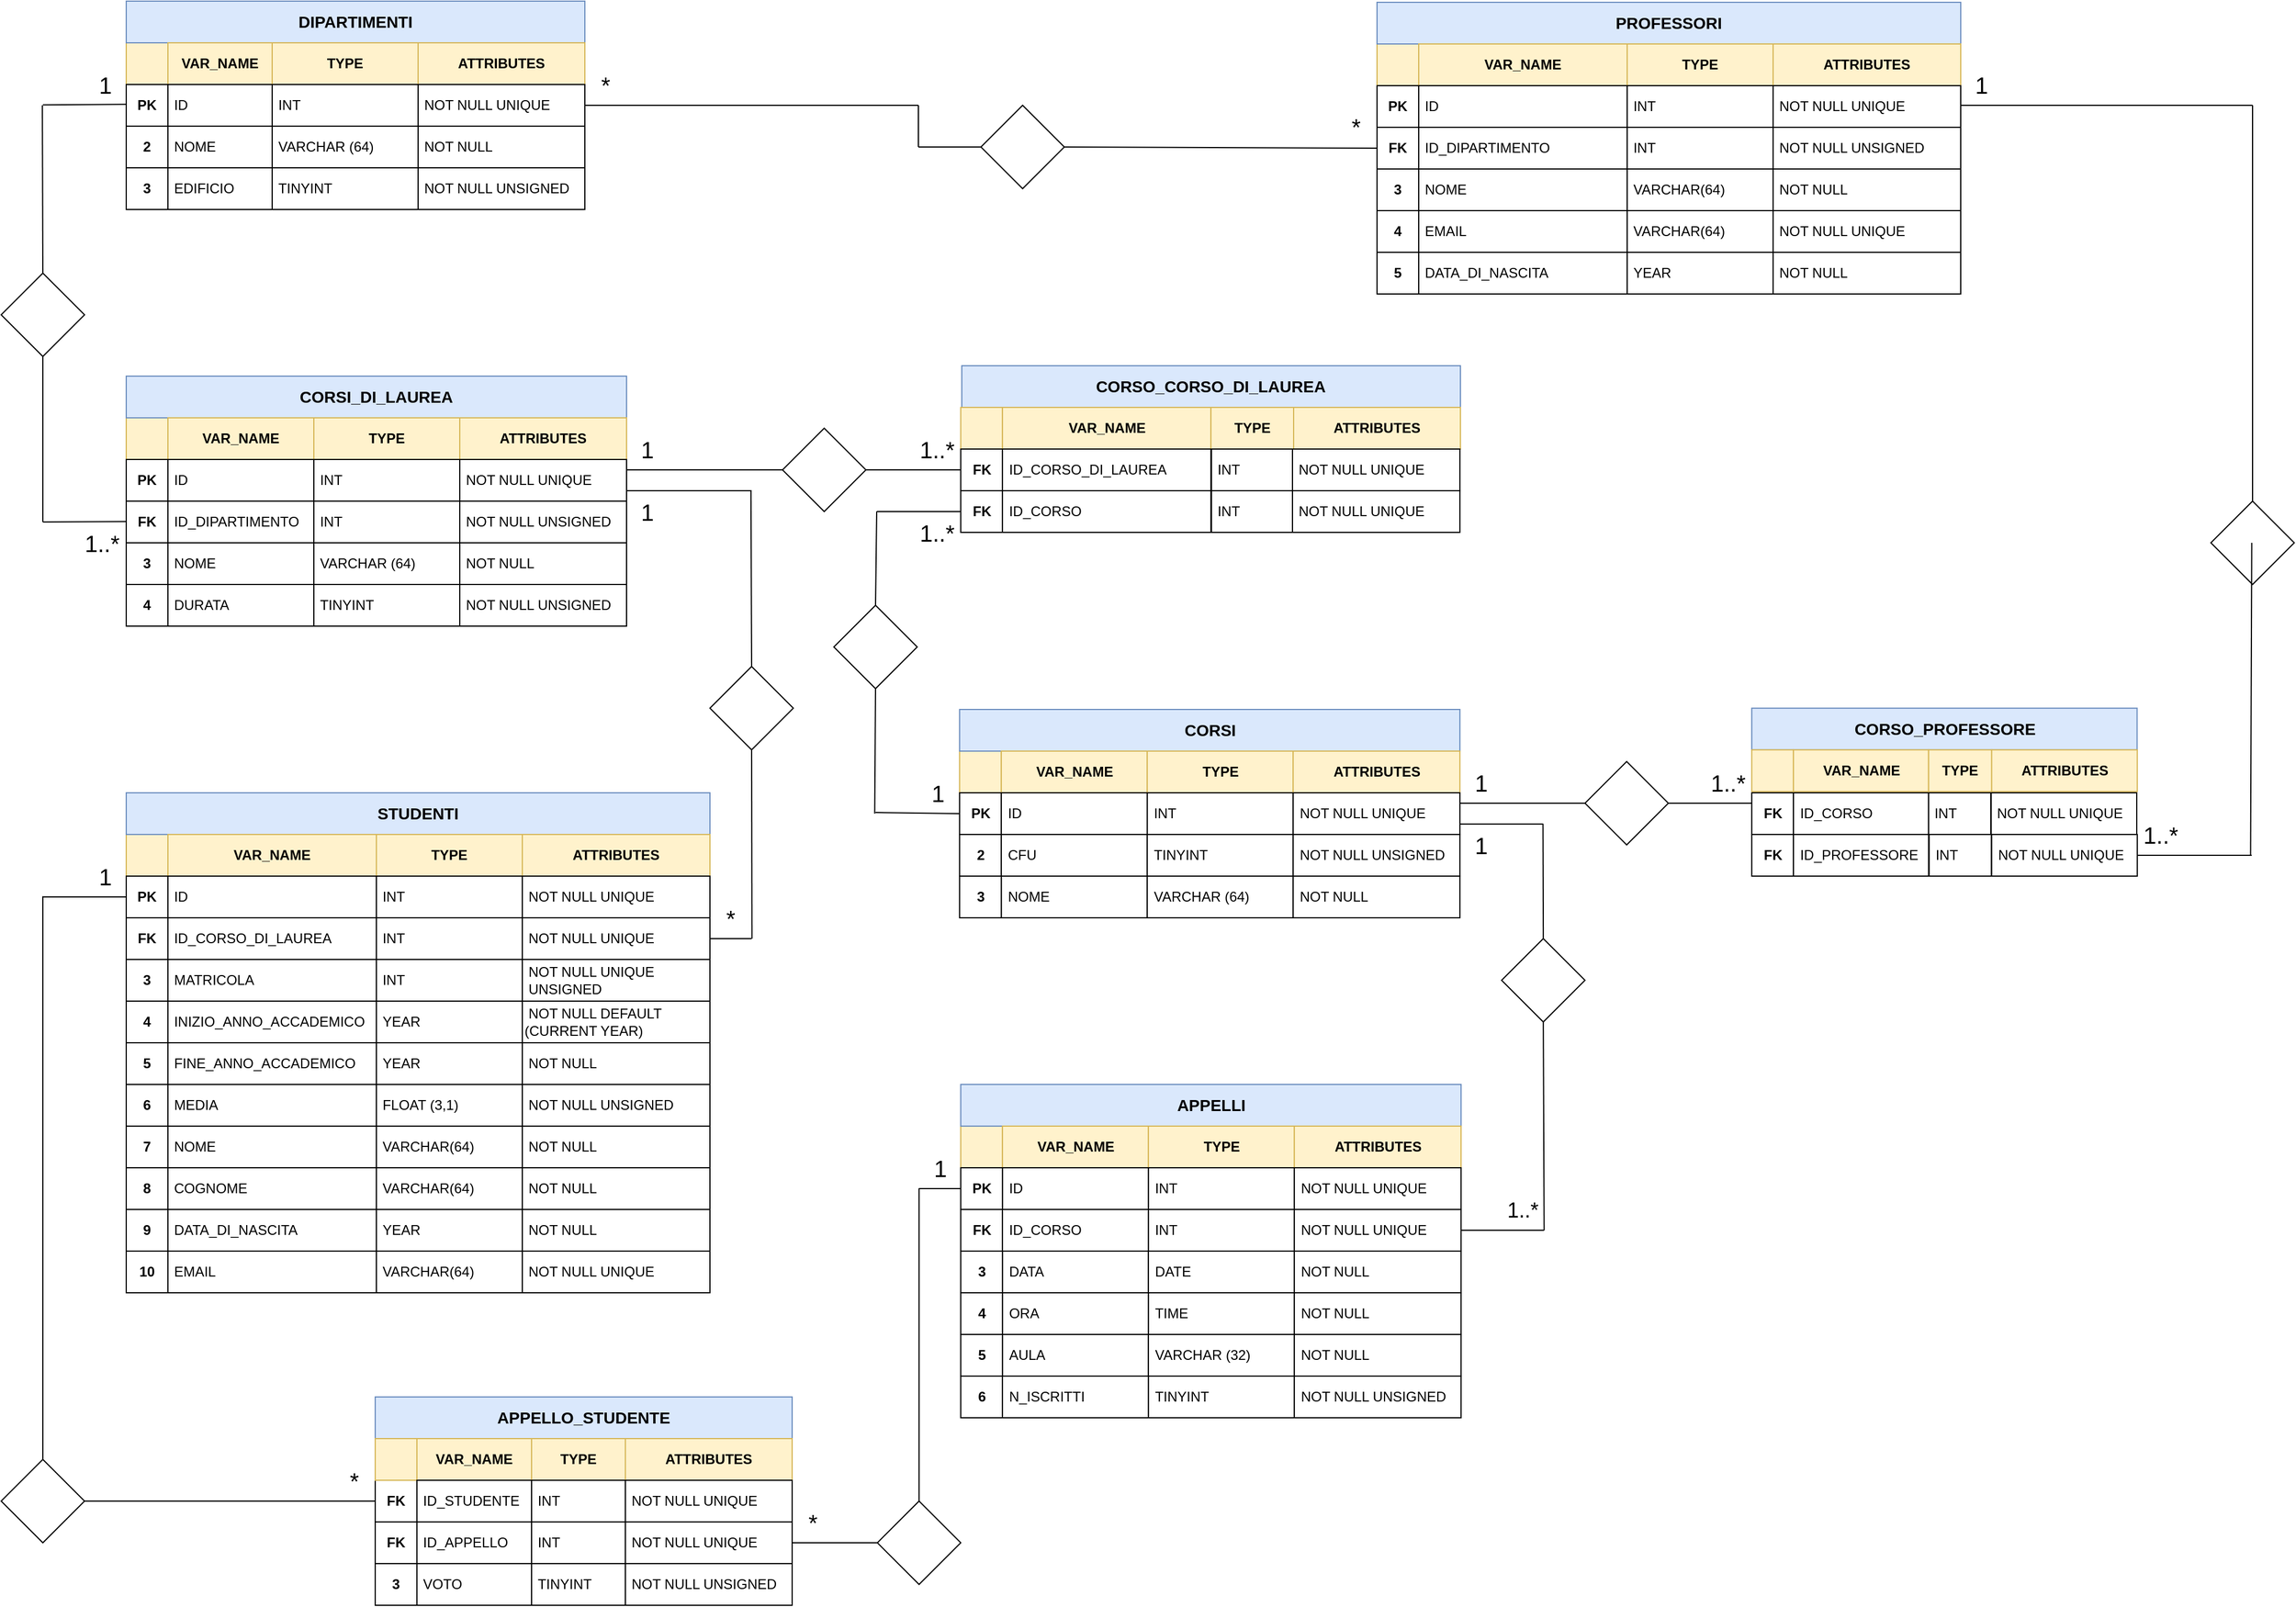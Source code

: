 <mxfile version="20.8.16" type="device"><diagram name="Pagina-1" id="DzVLkKOqiLbHydj-KbwN"><mxGraphModel dx="5506" dy="1334" grid="1" gridSize="9" guides="1" tooltips="1" connect="1" arrows="1" fold="1" page="1" pageScale="1" pageWidth="3300" pageHeight="4681" math="0" shadow="0"><root><mxCell id="0"/><mxCell id="1" parent="0"/><mxCell id="tLs7NKwUAGExBri2kswC-16" value="" style="rounded=0;whiteSpace=wrap;html=1;fillColor=#fff2cc;strokeColor=#d6b656;" parent="1" vertex="1"><mxGeometry x="-2880" y="108" width="36" height="36" as="geometry"/></mxCell><mxCell id="tLs7NKwUAGExBri2kswC-17" value="&lt;b&gt;&lt;font style=&quot;font-size: 14px;&quot;&gt;DIPARTIMENTI&lt;/font&gt;&lt;/b&gt;" style="rounded=0;whiteSpace=wrap;html=1;fillColor=#dae8fc;strokeColor=#6c8ebf;" parent="1" vertex="1"><mxGeometry x="-2880" y="72" width="396" height="36" as="geometry"/></mxCell><mxCell id="tLs7NKwUAGExBri2kswC-18" value="&lt;b&gt;PK&lt;/b&gt;" style="rounded=0;whiteSpace=wrap;html=1;" parent="1" vertex="1"><mxGeometry x="-2880" y="144" width="36" height="36" as="geometry"/></mxCell><mxCell id="tLs7NKwUAGExBri2kswC-19" value="&lt;b&gt;2&lt;/b&gt;" style="rounded=0;whiteSpace=wrap;html=1;" parent="1" vertex="1"><mxGeometry x="-2880" y="180" width="36" height="36" as="geometry"/></mxCell><mxCell id="tLs7NKwUAGExBri2kswC-22" value="&amp;nbsp;NOME" style="rounded=0;whiteSpace=wrap;html=1;align=left;" parent="1" vertex="1"><mxGeometry x="-2844" y="180" width="90" height="36" as="geometry"/></mxCell><mxCell id="tLs7NKwUAGExBri2kswC-25" value="&lt;b&gt;3&lt;/b&gt;" style="rounded=0;whiteSpace=wrap;html=1;" parent="1" vertex="1"><mxGeometry x="-2880" y="216" width="36" height="36" as="geometry"/></mxCell><mxCell id="tLs7NKwUAGExBri2kswC-26" value="&amp;nbsp;EDIFICIO" style="rounded=0;whiteSpace=wrap;html=1;align=left;" parent="1" vertex="1"><mxGeometry x="-2844" y="216" width="90" height="36" as="geometry"/></mxCell><mxCell id="tLs7NKwUAGExBri2kswC-28" value="&amp;nbsp;VARCHAR (64)" style="rounded=0;whiteSpace=wrap;html=1;align=left;" parent="1" vertex="1"><mxGeometry x="-2754" y="180" width="126" height="36" as="geometry"/></mxCell><mxCell id="tLs7NKwUAGExBri2kswC-29" value="&amp;nbsp;TINYINT" style="rounded=0;whiteSpace=wrap;html=1;align=left;" parent="1" vertex="1"><mxGeometry x="-2754" y="216" width="126" height="36" as="geometry"/></mxCell><mxCell id="tLs7NKwUAGExBri2kswC-32" value="VAR_NAME" style="rounded=0;whiteSpace=wrap;html=1;fillColor=#fff2cc;strokeColor=#d6b656;fontStyle=1" parent="1" vertex="1"><mxGeometry x="-2844" y="108" width="90" height="36" as="geometry"/></mxCell><mxCell id="tLs7NKwUAGExBri2kswC-33" value="TYPE" style="rounded=0;whiteSpace=wrap;html=1;fillColor=#fff2cc;strokeColor=#d6b656;fontStyle=1" parent="1" vertex="1"><mxGeometry x="-2754" y="108" width="126" height="36" as="geometry"/></mxCell><mxCell id="tLs7NKwUAGExBri2kswC-34" value="&amp;nbsp;INT" style="rounded=0;whiteSpace=wrap;html=1;align=left;" parent="1" vertex="1"><mxGeometry x="-2754" y="144" width="126" height="36" as="geometry"/></mxCell><mxCell id="tLs7NKwUAGExBri2kswC-35" value="&amp;nbsp;ID" style="rounded=0;whiteSpace=wrap;html=1;align=left;" parent="1" vertex="1"><mxGeometry x="-2844" y="144" width="90" height="36" as="geometry"/></mxCell><mxCell id="tLs7NKwUAGExBri2kswC-36" value="ATTRIBUTES" style="rounded=0;whiteSpace=wrap;html=1;fillColor=#fff2cc;strokeColor=#d6b656;fontStyle=1" parent="1" vertex="1"><mxGeometry x="-2628" y="108" width="144" height="36" as="geometry"/></mxCell><mxCell id="tLs7NKwUAGExBri2kswC-37" value="&amp;nbsp;NOT NULL UNIQUE" style="rounded=0;whiteSpace=wrap;html=1;align=left;" parent="1" vertex="1"><mxGeometry x="-2628" y="144" width="144" height="36" as="geometry"/></mxCell><mxCell id="tLs7NKwUAGExBri2kswC-38" value="&amp;nbsp;NOT NULL" style="rounded=0;whiteSpace=wrap;html=1;align=left;" parent="1" vertex="1"><mxGeometry x="-2628" y="180" width="144" height="36" as="geometry"/></mxCell><mxCell id="tLs7NKwUAGExBri2kswC-39" value="&amp;nbsp;NOT NULL UNSIGNED" style="rounded=0;whiteSpace=wrap;html=1;align=left;" parent="1" vertex="1"><mxGeometry x="-2628" y="216" width="144" height="36" as="geometry"/></mxCell><mxCell id="tLs7NKwUAGExBri2kswC-58" value="" style="rounded=0;whiteSpace=wrap;html=1;fillColor=#fff2cc;strokeColor=#d6b656;" parent="1" vertex="1"><mxGeometry x="-2880" y="432" width="36" height="36" as="geometry"/></mxCell><mxCell id="tLs7NKwUAGExBri2kswC-59" value="&lt;b&gt;&lt;font style=&quot;font-size: 14px;&quot;&gt;CORSI_DI_LAUREA&lt;/font&gt;&lt;/b&gt;" style="rounded=0;whiteSpace=wrap;html=1;fillColor=#dae8fc;strokeColor=#6c8ebf;" parent="1" vertex="1"><mxGeometry x="-2880" y="396" width="432" height="36" as="geometry"/></mxCell><mxCell id="tLs7NKwUAGExBri2kswC-60" value="&lt;b&gt;PK&lt;/b&gt;" style="rounded=0;whiteSpace=wrap;html=1;" parent="1" vertex="1"><mxGeometry x="-2880" y="468" width="36" height="36" as="geometry"/></mxCell><mxCell id="tLs7NKwUAGExBri2kswC-62" value="&lt;b&gt;FK&lt;/b&gt;" style="rounded=0;whiteSpace=wrap;html=1;" parent="1" vertex="1"><mxGeometry x="-2880" y="504" width="36" height="36" as="geometry"/></mxCell><mxCell id="tLs7NKwUAGExBri2kswC-63" value="&amp;nbsp;NOME" style="rounded=0;whiteSpace=wrap;html=1;align=left;" parent="1" vertex="1"><mxGeometry x="-2844" y="540" width="126" height="36" as="geometry"/></mxCell><mxCell id="tLs7NKwUAGExBri2kswC-64" value="3" style="rounded=0;whiteSpace=wrap;html=1;fontStyle=1" parent="1" vertex="1"><mxGeometry x="-2880" y="540" width="36" height="36" as="geometry"/></mxCell><mxCell id="tLs7NKwUAGExBri2kswC-65" value="&amp;nbsp;ID_DIPARTIMENTO" style="rounded=0;whiteSpace=wrap;html=1;align=left;" parent="1" vertex="1"><mxGeometry x="-2844" y="504" width="126" height="36" as="geometry"/></mxCell><mxCell id="tLs7NKwUAGExBri2kswC-66" value="&amp;nbsp;INT" style="rounded=0;whiteSpace=wrap;html=1;align=left;" parent="1" vertex="1"><mxGeometry x="-2718" y="504" width="126" height="36" as="geometry"/></mxCell><mxCell id="tLs7NKwUAGExBri2kswC-67" value="&amp;nbsp;VARCHAR (64)" style="rounded=0;whiteSpace=wrap;html=1;align=left;" parent="1" vertex="1"><mxGeometry x="-2718" y="540" width="126" height="36" as="geometry"/></mxCell><mxCell id="tLs7NKwUAGExBri2kswC-68" value="VAR_NAME" style="rounded=0;whiteSpace=wrap;html=1;fillColor=#fff2cc;strokeColor=#d6b656;fontStyle=1" parent="1" vertex="1"><mxGeometry x="-2844" y="432" width="126" height="36" as="geometry"/></mxCell><mxCell id="tLs7NKwUAGExBri2kswC-69" value="TYPE" style="rounded=0;whiteSpace=wrap;html=1;fillColor=#fff2cc;strokeColor=#d6b656;fontStyle=1" parent="1" vertex="1"><mxGeometry x="-2718" y="432" width="126" height="36" as="geometry"/></mxCell><mxCell id="tLs7NKwUAGExBri2kswC-70" value="&amp;nbsp;INT" style="rounded=0;whiteSpace=wrap;html=1;align=left;" parent="1" vertex="1"><mxGeometry x="-2718" y="468" width="126" height="36" as="geometry"/></mxCell><mxCell id="tLs7NKwUAGExBri2kswC-71" value="&amp;nbsp;ID" style="rounded=0;whiteSpace=wrap;html=1;align=left;" parent="1" vertex="1"><mxGeometry x="-2844" y="468" width="126" height="36" as="geometry"/></mxCell><mxCell id="tLs7NKwUAGExBri2kswC-72" value="ATTRIBUTES" style="rounded=0;whiteSpace=wrap;html=1;fillColor=#fff2cc;strokeColor=#d6b656;fontStyle=1" parent="1" vertex="1"><mxGeometry x="-2592" y="432" width="144" height="36" as="geometry"/></mxCell><mxCell id="tLs7NKwUAGExBri2kswC-73" value="&amp;nbsp;NOT NULL UNIQUE" style="rounded=0;whiteSpace=wrap;html=1;align=left;" parent="1" vertex="1"><mxGeometry x="-2592" y="468" width="144" height="36" as="geometry"/></mxCell><mxCell id="tLs7NKwUAGExBri2kswC-74" value="&amp;nbsp;NOT NULL UNSIGNED" style="rounded=0;whiteSpace=wrap;html=1;align=left;" parent="1" vertex="1"><mxGeometry x="-2592" y="504" width="144" height="36" as="geometry"/></mxCell><mxCell id="tLs7NKwUAGExBri2kswC-75" value="&amp;nbsp;NOT NULL" style="rounded=0;whiteSpace=wrap;html=1;align=left;" parent="1" vertex="1"><mxGeometry x="-2592" y="540" width="144" height="36" as="geometry"/></mxCell><mxCell id="tLs7NKwUAGExBri2kswC-94" value="&amp;nbsp;DURATA" style="rounded=0;whiteSpace=wrap;html=1;align=left;" parent="1" vertex="1"><mxGeometry x="-2844" y="576" width="126" height="36" as="geometry"/></mxCell><mxCell id="tLs7NKwUAGExBri2kswC-95" value="4" style="rounded=0;whiteSpace=wrap;html=1;fontStyle=1" parent="1" vertex="1"><mxGeometry x="-2880" y="576" width="36" height="36" as="geometry"/></mxCell><mxCell id="tLs7NKwUAGExBri2kswC-96" value="&amp;nbsp;TINYINT" style="rounded=0;whiteSpace=wrap;html=1;align=left;" parent="1" vertex="1"><mxGeometry x="-2718" y="576" width="126" height="36" as="geometry"/></mxCell><mxCell id="tLs7NKwUAGExBri2kswC-97" value="&amp;nbsp;NOT NULL UNSIGNED" style="rounded=0;whiteSpace=wrap;html=1;align=left;" parent="1" vertex="1"><mxGeometry x="-2592" y="576" width="144" height="36" as="geometry"/></mxCell><mxCell id="tLs7NKwUAGExBri2kswC-99" value="" style="rounded=0;whiteSpace=wrap;html=1;fillColor=#fff2cc;strokeColor=#d6b656;" parent="1" vertex="1"><mxGeometry x="-2880" y="792" width="36" height="36" as="geometry"/></mxCell><mxCell id="tLs7NKwUAGExBri2kswC-100" value="&lt;b&gt;&lt;font style=&quot;font-size: 14px;&quot;&gt;STUDENTI&lt;/font&gt;&lt;/b&gt;" style="rounded=0;whiteSpace=wrap;html=1;fillColor=#dae8fc;strokeColor=#6c8ebf;" parent="1" vertex="1"><mxGeometry x="-2880" y="756" width="504" height="36" as="geometry"/></mxCell><mxCell id="tLs7NKwUAGExBri2kswC-101" value="&lt;b&gt;PK&lt;/b&gt;" style="rounded=0;whiteSpace=wrap;html=1;" parent="1" vertex="1"><mxGeometry x="-2880" y="828" width="36" height="36" as="geometry"/></mxCell><mxCell id="tLs7NKwUAGExBri2kswC-102" value="&lt;b&gt;FK&lt;/b&gt;" style="rounded=0;whiteSpace=wrap;html=1;" parent="1" vertex="1"><mxGeometry x="-2880" y="864" width="36" height="36" as="geometry"/></mxCell><mxCell id="tLs7NKwUAGExBri2kswC-103" value="&amp;nbsp;INIZIO_ANNO_ACCADEMICO" style="rounded=0;whiteSpace=wrap;html=1;align=left;" parent="1" vertex="1"><mxGeometry x="-2844" y="936" width="180" height="36" as="geometry"/></mxCell><mxCell id="tLs7NKwUAGExBri2kswC-104" value="3" style="rounded=0;whiteSpace=wrap;html=1;fontStyle=1" parent="1" vertex="1"><mxGeometry x="-2880" y="900" width="36" height="36" as="geometry"/></mxCell><mxCell id="tLs7NKwUAGExBri2kswC-105" value="&amp;nbsp;MATRICOLA" style="rounded=0;whiteSpace=wrap;html=1;align=left;" parent="1" vertex="1"><mxGeometry x="-2844" y="900" width="180" height="36" as="geometry"/></mxCell><mxCell id="tLs7NKwUAGExBri2kswC-106" value="&amp;nbsp;INT" style="rounded=0;whiteSpace=wrap;html=1;align=left;" parent="1" vertex="1"><mxGeometry x="-2664" y="900" width="126" height="36" as="geometry"/></mxCell><mxCell id="tLs7NKwUAGExBri2kswC-107" value="&amp;nbsp;YEAR" style="rounded=0;whiteSpace=wrap;html=1;align=left;" parent="1" vertex="1"><mxGeometry x="-2664" y="936" width="126" height="36" as="geometry"/></mxCell><mxCell id="tLs7NKwUAGExBri2kswC-108" value="VAR_NAME" style="rounded=0;whiteSpace=wrap;html=1;fillColor=#fff2cc;strokeColor=#d6b656;fontStyle=1" parent="1" vertex="1"><mxGeometry x="-2844" y="792" width="180" height="36" as="geometry"/></mxCell><mxCell id="tLs7NKwUAGExBri2kswC-109" value="TYPE" style="rounded=0;whiteSpace=wrap;html=1;fillColor=#fff2cc;strokeColor=#d6b656;fontStyle=1" parent="1" vertex="1"><mxGeometry x="-2664" y="792" width="126" height="36" as="geometry"/></mxCell><mxCell id="tLs7NKwUAGExBri2kswC-110" value="&amp;nbsp;INT" style="rounded=0;whiteSpace=wrap;html=1;align=left;" parent="1" vertex="1"><mxGeometry x="-2664" y="828" width="126" height="36" as="geometry"/></mxCell><mxCell id="tLs7NKwUAGExBri2kswC-111" value="&amp;nbsp;ID" style="rounded=0;whiteSpace=wrap;html=1;align=left;" parent="1" vertex="1"><mxGeometry x="-2844" y="828" width="180" height="36" as="geometry"/></mxCell><mxCell id="tLs7NKwUAGExBri2kswC-112" value="ATTRIBUTES" style="rounded=0;whiteSpace=wrap;html=1;fillColor=#fff2cc;strokeColor=#d6b656;fontStyle=1" parent="1" vertex="1"><mxGeometry x="-2538" y="792" width="162" height="36" as="geometry"/></mxCell><mxCell id="tLs7NKwUAGExBri2kswC-113" value="&amp;nbsp;NOT NULL UNIQUE" style="rounded=0;whiteSpace=wrap;html=1;align=left;" parent="1" vertex="1"><mxGeometry x="-2538" y="828" width="162" height="36" as="geometry"/></mxCell><mxCell id="tLs7NKwUAGExBri2kswC-114" value="&amp;nbsp;NOT NULL UNIQUE&amp;nbsp; &amp;nbsp;UNSIGNED" style="rounded=0;whiteSpace=wrap;html=1;align=left;" parent="1" vertex="1"><mxGeometry x="-2538" y="900" width="162" height="36" as="geometry"/></mxCell><mxCell id="tLs7NKwUAGExBri2kswC-115" value="&amp;nbsp;NOT NULL DEFAULT (CURRENT YEAR)" style="rounded=0;whiteSpace=wrap;html=1;align=left;" parent="1" vertex="1"><mxGeometry x="-2538" y="936" width="162" height="36" as="geometry"/></mxCell><mxCell id="tLs7NKwUAGExBri2kswC-116" value="&amp;nbsp;FINE_ANNO_ACCADEMICO" style="rounded=0;whiteSpace=wrap;html=1;align=left;" parent="1" vertex="1"><mxGeometry x="-2844" y="972" width="180" height="36" as="geometry"/></mxCell><mxCell id="tLs7NKwUAGExBri2kswC-117" value="4" style="rounded=0;whiteSpace=wrap;html=1;fontStyle=1" parent="1" vertex="1"><mxGeometry x="-2880" y="936" width="36" height="36" as="geometry"/></mxCell><mxCell id="tLs7NKwUAGExBri2kswC-118" value="&amp;nbsp;YEAR" style="rounded=0;whiteSpace=wrap;html=1;align=left;" parent="1" vertex="1"><mxGeometry x="-2664" y="972" width="126" height="36" as="geometry"/></mxCell><mxCell id="tLs7NKwUAGExBri2kswC-119" value="&amp;nbsp;NOT NULL" style="rounded=0;whiteSpace=wrap;html=1;align=left;" parent="1" vertex="1"><mxGeometry x="-2538" y="972" width="162" height="36" as="geometry"/></mxCell><mxCell id="tLs7NKwUAGExBri2kswC-120" value="&amp;nbsp;NOME" style="rounded=0;whiteSpace=wrap;html=1;align=left;" parent="1" vertex="1"><mxGeometry x="-2844" y="1044" width="180" height="36" as="geometry"/></mxCell><mxCell id="tLs7NKwUAGExBri2kswC-121" value="5" style="rounded=0;whiteSpace=wrap;html=1;fontStyle=1" parent="1" vertex="1"><mxGeometry x="-2880" y="972" width="36" height="36" as="geometry"/></mxCell><mxCell id="tLs7NKwUAGExBri2kswC-122" value="&amp;nbsp;VARCHAR(64)" style="rounded=0;whiteSpace=wrap;html=1;align=left;" parent="1" vertex="1"><mxGeometry x="-2664" y="1044" width="126" height="36" as="geometry"/></mxCell><mxCell id="tLs7NKwUAGExBri2kswC-123" value="&amp;nbsp;NOT NULL" style="rounded=0;whiteSpace=wrap;html=1;align=left;" parent="1" vertex="1"><mxGeometry x="-2538" y="1044" width="162" height="36" as="geometry"/></mxCell><mxCell id="tLs7NKwUAGExBri2kswC-128" value="&amp;nbsp;COGNOME" style="rounded=0;whiteSpace=wrap;html=1;align=left;" parent="1" vertex="1"><mxGeometry x="-2844" y="1080" width="180" height="36" as="geometry"/></mxCell><mxCell id="tLs7NKwUAGExBri2kswC-129" value="6" style="rounded=0;whiteSpace=wrap;html=1;fontStyle=1" parent="1" vertex="1"><mxGeometry x="-2880" y="1008" width="36" height="36" as="geometry"/></mxCell><mxCell id="tLs7NKwUAGExBri2kswC-130" value="&amp;nbsp;VARCHAR(64)" style="rounded=0;whiteSpace=wrap;html=1;align=left;" parent="1" vertex="1"><mxGeometry x="-2664" y="1080" width="126" height="36" as="geometry"/></mxCell><mxCell id="tLs7NKwUAGExBri2kswC-131" value="&amp;nbsp;NOT NULL" style="rounded=0;whiteSpace=wrap;html=1;align=left;" parent="1" vertex="1"><mxGeometry x="-2538" y="1080" width="162" height="36" as="geometry"/></mxCell><mxCell id="tLs7NKwUAGExBri2kswC-132" value="&amp;nbsp;DATA_DI_NASCITA" style="rounded=0;whiteSpace=wrap;html=1;align=left;" parent="1" vertex="1"><mxGeometry x="-2844" y="1116" width="180" height="36" as="geometry"/></mxCell><mxCell id="tLs7NKwUAGExBri2kswC-133" value="7" style="rounded=0;whiteSpace=wrap;html=1;fontStyle=1" parent="1" vertex="1"><mxGeometry x="-2880" y="1044" width="36" height="36" as="geometry"/></mxCell><mxCell id="tLs7NKwUAGExBri2kswC-134" value="&amp;nbsp;YEAR" style="rounded=0;whiteSpace=wrap;html=1;align=left;" parent="1" vertex="1"><mxGeometry x="-2664" y="1116" width="126" height="36" as="geometry"/></mxCell><mxCell id="tLs7NKwUAGExBri2kswC-135" value="&amp;nbsp;NOT NULL" style="rounded=0;whiteSpace=wrap;html=1;align=left;" parent="1" vertex="1"><mxGeometry x="-2538" y="1116" width="162" height="36" as="geometry"/></mxCell><mxCell id="tLs7NKwUAGExBri2kswC-137" value="&amp;nbsp;MEDIA" style="rounded=0;whiteSpace=wrap;html=1;align=left;" parent="1" vertex="1"><mxGeometry x="-2844" y="1008" width="180" height="36" as="geometry"/></mxCell><mxCell id="tLs7NKwUAGExBri2kswC-138" value="8" style="rounded=0;whiteSpace=wrap;html=1;fontStyle=1" parent="1" vertex="1"><mxGeometry x="-2880" y="1080" width="36" height="36" as="geometry"/></mxCell><mxCell id="tLs7NKwUAGExBri2kswC-139" value="&amp;nbsp;FLOAT (3,1)" style="rounded=0;whiteSpace=wrap;html=1;align=left;" parent="1" vertex="1"><mxGeometry x="-2664" y="1008" width="126" height="36" as="geometry"/></mxCell><mxCell id="tLs7NKwUAGExBri2kswC-140" value="&amp;nbsp;NOT NULL UNSIGNED" style="rounded=0;whiteSpace=wrap;html=1;align=left;" parent="1" vertex="1"><mxGeometry x="-2538" y="1008" width="162" height="36" as="geometry"/></mxCell><mxCell id="tLs7NKwUAGExBri2kswC-142" value="" style="rounded=0;whiteSpace=wrap;html=1;fillColor=#fff2cc;strokeColor=#d6b656;" parent="1" vertex="1"><mxGeometry x="-1800" y="109" width="36" height="36" as="geometry"/></mxCell><mxCell id="tLs7NKwUAGExBri2kswC-143" value="&lt;b&gt;&lt;font style=&quot;font-size: 14px;&quot;&gt;PROFESSORI&lt;/font&gt;&lt;/b&gt;" style="rounded=0;whiteSpace=wrap;html=1;fillColor=#dae8fc;strokeColor=#6c8ebf;" parent="1" vertex="1"><mxGeometry x="-1800" y="73" width="504" height="36" as="geometry"/></mxCell><mxCell id="tLs7NKwUAGExBri2kswC-144" value="&lt;b&gt;PK&lt;/b&gt;" style="rounded=0;whiteSpace=wrap;html=1;" parent="1" vertex="1"><mxGeometry x="-1800" y="145" width="36" height="36" as="geometry"/></mxCell><mxCell id="tLs7NKwUAGExBri2kswC-145" value="&lt;b&gt;FK&lt;/b&gt;" style="rounded=0;whiteSpace=wrap;html=1;" parent="1" vertex="1"><mxGeometry x="-1800" y="181" width="36" height="36" as="geometry"/></mxCell><mxCell id="tLs7NKwUAGExBri2kswC-147" value="3" style="rounded=0;whiteSpace=wrap;html=1;fontStyle=1" parent="1" vertex="1"><mxGeometry x="-1800" y="217" width="36" height="36" as="geometry"/></mxCell><mxCell id="tLs7NKwUAGExBri2kswC-148" value="&amp;nbsp;ID_DIPARTIMENTO" style="rounded=0;whiteSpace=wrap;html=1;align=left;" parent="1" vertex="1"><mxGeometry x="-1764" y="181" width="180" height="36" as="geometry"/></mxCell><mxCell id="tLs7NKwUAGExBri2kswC-149" value="&amp;nbsp;INT" style="rounded=0;whiteSpace=wrap;html=1;align=left;" parent="1" vertex="1"><mxGeometry x="-1584" y="181" width="126" height="36" as="geometry"/></mxCell><mxCell id="tLs7NKwUAGExBri2kswC-151" value="VAR_NAME" style="rounded=0;whiteSpace=wrap;html=1;fillColor=#fff2cc;strokeColor=#d6b656;fontStyle=1" parent="1" vertex="1"><mxGeometry x="-1764" y="109" width="180" height="36" as="geometry"/></mxCell><mxCell id="tLs7NKwUAGExBri2kswC-152" value="TYPE" style="rounded=0;whiteSpace=wrap;html=1;fillColor=#fff2cc;strokeColor=#d6b656;fontStyle=1" parent="1" vertex="1"><mxGeometry x="-1584" y="109" width="126" height="36" as="geometry"/></mxCell><mxCell id="tLs7NKwUAGExBri2kswC-153" value="&amp;nbsp;INT" style="rounded=0;whiteSpace=wrap;html=1;align=left;" parent="1" vertex="1"><mxGeometry x="-1584" y="145" width="126" height="36" as="geometry"/></mxCell><mxCell id="tLs7NKwUAGExBri2kswC-154" value="&amp;nbsp;ID" style="rounded=0;whiteSpace=wrap;html=1;align=left;" parent="1" vertex="1"><mxGeometry x="-1764" y="145" width="180" height="36" as="geometry"/></mxCell><mxCell id="tLs7NKwUAGExBri2kswC-155" value="ATTRIBUTES" style="rounded=0;whiteSpace=wrap;html=1;fillColor=#fff2cc;strokeColor=#d6b656;fontStyle=1" parent="1" vertex="1"><mxGeometry x="-1458" y="109" width="162" height="36" as="geometry"/></mxCell><mxCell id="tLs7NKwUAGExBri2kswC-156" value="&amp;nbsp;NOT NULL UNIQUE" style="rounded=0;whiteSpace=wrap;html=1;align=left;" parent="1" vertex="1"><mxGeometry x="-1458" y="145" width="162" height="36" as="geometry"/></mxCell><mxCell id="tLs7NKwUAGExBri2kswC-157" value="&amp;nbsp;NOT NULL UNSIGNED" style="rounded=0;whiteSpace=wrap;html=1;align=left;" parent="1" vertex="1"><mxGeometry x="-1458" y="181" width="162" height="36" as="geometry"/></mxCell><mxCell id="tLs7NKwUAGExBri2kswC-160" value="4" style="rounded=0;whiteSpace=wrap;html=1;fontStyle=1" parent="1" vertex="1"><mxGeometry x="-1800" y="253" width="36" height="36" as="geometry"/></mxCell><mxCell id="tLs7NKwUAGExBri2kswC-164" value="5" style="rounded=0;whiteSpace=wrap;html=1;fontStyle=1" parent="1" vertex="1"><mxGeometry x="-1800" y="289" width="36" height="36" as="geometry"/></mxCell><mxCell id="tLs7NKwUAGExBri2kswC-179" value="&amp;nbsp;EMAIL" style="rounded=0;whiteSpace=wrap;html=1;align=left;" parent="1" vertex="1"><mxGeometry x="-2844" y="1152" width="180" height="36" as="geometry"/></mxCell><mxCell id="tLs7NKwUAGExBri2kswC-180" value="&amp;nbsp;VARCHAR(64)" style="rounded=0;whiteSpace=wrap;html=1;align=left;" parent="1" vertex="1"><mxGeometry x="-2664" y="1152" width="126" height="36" as="geometry"/></mxCell><mxCell id="tLs7NKwUAGExBri2kswC-181" value="&amp;nbsp;NOT NULL UNIQUE" style="rounded=0;whiteSpace=wrap;html=1;align=left;" parent="1" vertex="1"><mxGeometry x="-2538" y="1152" width="162" height="36" as="geometry"/></mxCell><mxCell id="tLs7NKwUAGExBri2kswC-182" value="9" style="rounded=0;whiteSpace=wrap;html=1;fontStyle=1" parent="1" vertex="1"><mxGeometry x="-2880" y="1116" width="36" height="36" as="geometry"/></mxCell><mxCell id="tLs7NKwUAGExBri2kswC-189" value="" style="rounded=0;whiteSpace=wrap;html=1;fillColor=#fff2cc;strokeColor=#d6b656;" parent="1" vertex="1"><mxGeometry x="-2160.42" y="720" width="36" height="36" as="geometry"/></mxCell><mxCell id="tLs7NKwUAGExBri2kswC-190" value="&lt;b&gt;&lt;font style=&quot;font-size: 14px;&quot;&gt;CORSI&lt;/font&gt;&lt;/b&gt;" style="rounded=0;whiteSpace=wrap;html=1;fillColor=#dae8fc;strokeColor=#6c8ebf;" parent="1" vertex="1"><mxGeometry x="-2160.42" y="684" width="432" height="36" as="geometry"/></mxCell><mxCell id="tLs7NKwUAGExBri2kswC-191" value="&lt;b&gt;PK&lt;/b&gt;" style="rounded=0;whiteSpace=wrap;html=1;" parent="1" vertex="1"><mxGeometry x="-2160.42" y="756" width="36" height="36" as="geometry"/></mxCell><mxCell id="tLs7NKwUAGExBri2kswC-192" value="&lt;span&gt;2&lt;/span&gt;" style="rounded=0;whiteSpace=wrap;html=1;fontStyle=1" parent="1" vertex="1"><mxGeometry x="-2160.42" y="792" width="36" height="36" as="geometry"/></mxCell><mxCell id="tLs7NKwUAGExBri2kswC-193" value="&amp;nbsp;NOME" style="rounded=0;whiteSpace=wrap;html=1;align=left;" parent="1" vertex="1"><mxGeometry x="-2124.42" y="828" width="126" height="36" as="geometry"/></mxCell><mxCell id="tLs7NKwUAGExBri2kswC-194" value="3" style="rounded=0;whiteSpace=wrap;html=1;fontStyle=1" parent="1" vertex="1"><mxGeometry x="-2160.42" y="828" width="36" height="36" as="geometry"/></mxCell><mxCell id="tLs7NKwUAGExBri2kswC-195" value="&amp;nbsp;CFU" style="rounded=0;whiteSpace=wrap;html=1;align=left;" parent="1" vertex="1"><mxGeometry x="-2124.42" y="792" width="126" height="36" as="geometry"/></mxCell><mxCell id="tLs7NKwUAGExBri2kswC-196" value="&amp;nbsp;TINYINT" style="rounded=0;whiteSpace=wrap;html=1;align=left;" parent="1" vertex="1"><mxGeometry x="-1998.42" y="792" width="126" height="36" as="geometry"/></mxCell><mxCell id="tLs7NKwUAGExBri2kswC-197" value="&amp;nbsp;VARCHAR (64)" style="rounded=0;whiteSpace=wrap;html=1;align=left;" parent="1" vertex="1"><mxGeometry x="-1998.42" y="828" width="126" height="36" as="geometry"/></mxCell><mxCell id="tLs7NKwUAGExBri2kswC-198" value="VAR_NAME" style="rounded=0;whiteSpace=wrap;html=1;fillColor=#fff2cc;strokeColor=#d6b656;fontStyle=1" parent="1" vertex="1"><mxGeometry x="-2124.42" y="720" width="126" height="36" as="geometry"/></mxCell><mxCell id="tLs7NKwUAGExBri2kswC-199" value="TYPE" style="rounded=0;whiteSpace=wrap;html=1;fillColor=#fff2cc;strokeColor=#d6b656;fontStyle=1" parent="1" vertex="1"><mxGeometry x="-1998.42" y="720" width="126" height="36" as="geometry"/></mxCell><mxCell id="tLs7NKwUAGExBri2kswC-200" value="&amp;nbsp;INT" style="rounded=0;whiteSpace=wrap;html=1;align=left;" parent="1" vertex="1"><mxGeometry x="-1998.42" y="756" width="126" height="36" as="geometry"/></mxCell><mxCell id="tLs7NKwUAGExBri2kswC-201" value="&amp;nbsp;ID" style="rounded=0;whiteSpace=wrap;html=1;align=left;" parent="1" vertex="1"><mxGeometry x="-2124.42" y="756" width="126" height="36" as="geometry"/></mxCell><mxCell id="tLs7NKwUAGExBri2kswC-202" value="ATTRIBUTES" style="rounded=0;whiteSpace=wrap;html=1;fillColor=#fff2cc;strokeColor=#d6b656;fontStyle=1" parent="1" vertex="1"><mxGeometry x="-1872.42" y="720" width="144" height="36" as="geometry"/></mxCell><mxCell id="tLs7NKwUAGExBri2kswC-203" value="&amp;nbsp;NOT NULL UNIQUE" style="rounded=0;whiteSpace=wrap;html=1;align=left;" parent="1" vertex="1"><mxGeometry x="-1872.42" y="756" width="144" height="36" as="geometry"/></mxCell><mxCell id="tLs7NKwUAGExBri2kswC-204" value="&amp;nbsp;NOT NULL UNSIGNED" style="rounded=0;whiteSpace=wrap;html=1;align=left;" parent="1" vertex="1"><mxGeometry x="-1872.42" y="792" width="144" height="36" as="geometry"/></mxCell><mxCell id="tLs7NKwUAGExBri2kswC-205" value="&amp;nbsp;NOT NULL" style="rounded=0;whiteSpace=wrap;html=1;align=left;" parent="1" vertex="1"><mxGeometry x="-1872.42" y="828" width="144" height="36" as="geometry"/></mxCell><mxCell id="tLs7NKwUAGExBri2kswC-258" value="&amp;nbsp;DATA" style="rounded=0;whiteSpace=wrap;html=1;align=left;" parent="1" vertex="1"><mxGeometry x="-2123.42" y="1152" width="126" height="36" as="geometry"/></mxCell><mxCell id="tLs7NKwUAGExBri2kswC-259" value="FK" style="rounded=0;whiteSpace=wrap;html=1;fontStyle=1" parent="1" vertex="1"><mxGeometry x="-2159.42" y="1116" width="36" height="36" as="geometry"/></mxCell><mxCell id="tLs7NKwUAGExBri2kswC-260" value="&amp;nbsp;DATE" style="rounded=0;whiteSpace=wrap;html=1;align=left;" parent="1" vertex="1"><mxGeometry x="-1997.42" y="1152" width="126" height="36" as="geometry"/></mxCell><mxCell id="tLs7NKwUAGExBri2kswC-261" value="&amp;nbsp;NOT NULL" style="rounded=0;whiteSpace=wrap;html=1;align=left;" parent="1" vertex="1"><mxGeometry x="-1871.42" y="1152" width="144" height="36" as="geometry"/></mxCell><mxCell id="tLs7NKwUAGExBri2kswC-262" value="&amp;nbsp;TIME" style="rounded=0;whiteSpace=wrap;html=1;align=left;" parent="1" vertex="1"><mxGeometry x="-1997.42" y="1188" width="126" height="36" as="geometry"/></mxCell><mxCell id="tLs7NKwUAGExBri2kswC-263" value="&amp;nbsp;ORA" style="rounded=0;whiteSpace=wrap;html=1;align=left;" parent="1" vertex="1"><mxGeometry x="-2123.42" y="1188" width="126" height="36" as="geometry"/></mxCell><mxCell id="tLs7NKwUAGExBri2kswC-264" value="&amp;nbsp;NOT NULL" style="rounded=0;whiteSpace=wrap;html=1;align=left;" parent="1" vertex="1"><mxGeometry x="-1871.42" y="1188" width="144" height="36" as="geometry"/></mxCell><mxCell id="tLs7NKwUAGExBri2kswC-265" value="3" style="rounded=0;whiteSpace=wrap;html=1;fontStyle=1" parent="1" vertex="1"><mxGeometry x="-2159.42" y="1152" width="36" height="36" as="geometry"/></mxCell><mxCell id="tLs7NKwUAGExBri2kswC-266" value="&amp;nbsp;AULA" style="rounded=0;whiteSpace=wrap;html=1;align=left;" parent="1" vertex="1"><mxGeometry x="-2123.42" y="1224" width="126" height="36" as="geometry"/></mxCell><mxCell id="tLs7NKwUAGExBri2kswC-267" value="4" style="rounded=0;whiteSpace=wrap;html=1;fontStyle=1" parent="1" vertex="1"><mxGeometry x="-2159.42" y="1188" width="36" height="36" as="geometry"/></mxCell><mxCell id="tLs7NKwUAGExBri2kswC-268" value="&amp;nbsp;VARCHAR (32)" style="rounded=0;whiteSpace=wrap;html=1;align=left;" parent="1" vertex="1"><mxGeometry x="-1997.42" y="1224" width="126" height="36" as="geometry"/></mxCell><mxCell id="tLs7NKwUAGExBri2kswC-269" value="&amp;nbsp;NOT NULL" style="rounded=0;whiteSpace=wrap;html=1;align=left;" parent="1" vertex="1"><mxGeometry x="-1871.42" y="1224" width="144" height="36" as="geometry"/></mxCell><mxCell id="tLs7NKwUAGExBri2kswC-270" value="&lt;span&gt;5&lt;/span&gt;" style="rounded=0;whiteSpace=wrap;html=1;fontStyle=1" parent="1" vertex="1"><mxGeometry x="-2159.42" y="1224" width="36" height="36" as="geometry"/></mxCell><mxCell id="tLs7NKwUAGExBri2kswC-274" value="" style="rounded=0;whiteSpace=wrap;html=1;fillColor=#fff2cc;strokeColor=#d6b656;" parent="1" vertex="1"><mxGeometry x="-2159.42" y="1044" width="36" height="36" as="geometry"/></mxCell><mxCell id="tLs7NKwUAGExBri2kswC-275" value="&lt;b&gt;&lt;font style=&quot;font-size: 14px;&quot;&gt;APPELLI&lt;/font&gt;&lt;/b&gt;" style="rounded=0;whiteSpace=wrap;html=1;fillColor=#dae8fc;strokeColor=#6c8ebf;" parent="1" vertex="1"><mxGeometry x="-2159.42" y="1008" width="432" height="36" as="geometry"/></mxCell><mxCell id="tLs7NKwUAGExBri2kswC-276" value="VAR_NAME" style="rounded=0;whiteSpace=wrap;html=1;fillColor=#fff2cc;strokeColor=#d6b656;fontStyle=1" parent="1" vertex="1"><mxGeometry x="-2123.42" y="1044" width="126" height="36" as="geometry"/></mxCell><mxCell id="tLs7NKwUAGExBri2kswC-277" value="TYPE" style="rounded=0;whiteSpace=wrap;html=1;fillColor=#fff2cc;strokeColor=#d6b656;fontStyle=1" parent="1" vertex="1"><mxGeometry x="-1997.42" y="1044" width="126" height="36" as="geometry"/></mxCell><mxCell id="tLs7NKwUAGExBri2kswC-278" value="ATTRIBUTES" style="rounded=0;whiteSpace=wrap;html=1;fillColor=#fff2cc;strokeColor=#d6b656;fontStyle=1" parent="1" vertex="1"><mxGeometry x="-1871.42" y="1044" width="144" height="36" as="geometry"/></mxCell><mxCell id="tLs7NKwUAGExBri2kswC-279" value="&amp;nbsp;INT" style="rounded=0;whiteSpace=wrap;html=1;align=left;" parent="1" vertex="1"><mxGeometry x="-1997.42" y="1080" width="126" height="36" as="geometry"/></mxCell><mxCell id="tLs7NKwUAGExBri2kswC-280" value="&amp;nbsp;ID" style="rounded=0;whiteSpace=wrap;html=1;align=left;" parent="1" vertex="1"><mxGeometry x="-2123.42" y="1080" width="126" height="36" as="geometry"/></mxCell><mxCell id="tLs7NKwUAGExBri2kswC-281" value="&amp;nbsp;NOT NULL UNIQUE" style="rounded=0;whiteSpace=wrap;html=1;align=left;" parent="1" vertex="1"><mxGeometry x="-1871.42" y="1080" width="144" height="36" as="geometry"/></mxCell><mxCell id="tLs7NKwUAGExBri2kswC-282" value="PK" style="rounded=0;whiteSpace=wrap;html=1;fontStyle=1" parent="1" vertex="1"><mxGeometry x="-2159.42" y="1080" width="36" height="36" as="geometry"/></mxCell><mxCell id="tLs7NKwUAGExBri2kswC-284" value="&lt;b style=&quot;border-color: var(--border-color);&quot;&gt;&lt;font style=&quot;border-color: var(--border-color); font-size: 14px;&quot;&gt;CORSO_&lt;b style=&quot;border-color: var(--border-color); font-size: 12px;&quot;&gt;&lt;font style=&quot;border-color: var(--border-color); font-size: 14px;&quot;&gt;CORSO&lt;/font&gt;&lt;/b&gt;&lt;/font&gt;&lt;/b&gt;&lt;b&gt;&lt;font style=&quot;font-size: 14px;&quot;&gt;_DI_LAUREA&lt;/font&gt;&lt;/b&gt;" style="rounded=0;whiteSpace=wrap;html=1;fillColor=#dae8fc;strokeColor=#6c8ebf;" parent="1" vertex="1"><mxGeometry x="-2158.54" y="387" width="430.54" height="36" as="geometry"/></mxCell><mxCell id="tLs7NKwUAGExBri2kswC-286" value="&lt;b&gt;FK&lt;/b&gt;" style="rounded=0;whiteSpace=wrap;html=1;" parent="1" vertex="1"><mxGeometry x="-2159.42" y="495" width="36" height="36" as="geometry"/></mxCell><mxCell id="tLs7NKwUAGExBri2kswC-306" value="&lt;b&gt;&lt;font style=&quot;font-size: 14px;&quot;&gt;APPELLO_STUDENTE&lt;/font&gt;&lt;/b&gt;" style="rounded=0;whiteSpace=wrap;html=1;fillColor=#dae8fc;strokeColor=#6c8ebf;" parent="1" vertex="1"><mxGeometry x="-2665.01" y="1278" width="360" height="36" as="geometry"/></mxCell><mxCell id="tLs7NKwUAGExBri2kswC-307" value="&lt;span&gt;FK&lt;/span&gt;" style="rounded=0;whiteSpace=wrap;html=1;fontStyle=1" parent="1" vertex="1"><mxGeometry x="-2665.01" y="1350" width="36" height="36" as="geometry"/></mxCell><mxCell id="tLs7NKwUAGExBri2kswC-308" value="&lt;span&gt;FK&lt;/span&gt;" style="rounded=0;whiteSpace=wrap;html=1;fontStyle=1" parent="1" vertex="1"><mxGeometry x="-2665.01" y="1386" width="36" height="36" as="geometry"/></mxCell><mxCell id="tLs7NKwUAGExBri2kswC-309" value="" style="edgeStyle=orthogonalEdgeStyle;rounded=0;orthogonalLoop=1;jettySize=auto;html=1;fontSize=14;" parent="1" source="tLs7NKwUAGExBri2kswC-310" edge="1"><mxGeometry relative="1" as="geometry"><mxPoint x="-2579.5" y="1386" as="targetPoint"/></mxGeometry></mxCell><mxCell id="tLs7NKwUAGExBri2kswC-310" value="&lt;span style=&quot;border-color: var(--border-color); text-align: center;&quot;&gt;&lt;font style=&quot;border-color: var(--border-color); font-size: 12px;&quot;&gt;&amp;nbsp;ID_APPELLO&lt;/font&gt;&lt;/span&gt;" style="rounded=0;whiteSpace=wrap;html=1;align=left;" parent="1" vertex="1"><mxGeometry x="-2629.01" y="1386" width="99" height="36" as="geometry"/></mxCell><mxCell id="tLs7NKwUAGExBri2kswC-318" value="&lt;span&gt;3&lt;/span&gt;" style="rounded=0;whiteSpace=wrap;html=1;fontStyle=1" parent="1" vertex="1"><mxGeometry x="-2665.01" y="1422" width="36" height="36" as="geometry"/></mxCell><mxCell id="tLs7NKwUAGExBri2kswC-319" value="&lt;span style=&quot;border-color: var(--border-color); text-align: center;&quot;&gt;&lt;font style=&quot;border-color: var(--border-color); font-size: 12px;&quot;&gt;&amp;nbsp;VOTO&lt;/font&gt;&lt;/span&gt;" style="rounded=0;whiteSpace=wrap;html=1;align=left;" parent="1" vertex="1"><mxGeometry x="-2629.01" y="1422" width="99" height="36" as="geometry"/></mxCell><mxCell id="tLs7NKwUAGExBri2kswC-320" value="" style="rounded=0;whiteSpace=wrap;html=1;fillColor=#fff2cc;strokeColor=#d6b656;" parent="1" vertex="1"><mxGeometry x="-2665.01" y="1314" width="36" height="36" as="geometry"/></mxCell><mxCell id="tLs7NKwUAGExBri2kswC-321" value="VAR_NAME" style="rounded=0;whiteSpace=wrap;html=1;fillColor=#fff2cc;strokeColor=#d6b656;fontStyle=1" parent="1" vertex="1"><mxGeometry x="-2629.01" y="1314" width="99" height="36" as="geometry"/></mxCell><mxCell id="tLs7NKwUAGExBri2kswC-322" value="TYPE" style="rounded=0;whiteSpace=wrap;html=1;fillColor=#fff2cc;strokeColor=#d6b656;fontStyle=1" parent="1" vertex="1"><mxGeometry x="-2530.01" y="1314" width="81" height="36" as="geometry"/></mxCell><mxCell id="tLs7NKwUAGExBri2kswC-323" value="ATTRIBUTES" style="rounded=0;whiteSpace=wrap;html=1;fillColor=#fff2cc;strokeColor=#d6b656;fontStyle=1" parent="1" vertex="1"><mxGeometry x="-2449.01" y="1314" width="144" height="36" as="geometry"/></mxCell><mxCell id="tLs7NKwUAGExBri2kswC-325" value="&amp;nbsp;INT" style="rounded=0;whiteSpace=wrap;html=1;align=left;" parent="1" vertex="1"><mxGeometry x="-2530.01" y="1350" width="81" height="36" as="geometry"/></mxCell><mxCell id="tLs7NKwUAGExBri2kswC-326" value="&amp;nbsp;INT" style="rounded=0;whiteSpace=wrap;html=1;align=left;" parent="1" vertex="1"><mxGeometry x="-2530.01" y="1386" width="81" height="36" as="geometry"/></mxCell><mxCell id="tLs7NKwUAGExBri2kswC-327" value="&amp;nbsp;TINYINT" style="rounded=0;whiteSpace=wrap;html=1;align=left;" parent="1" vertex="1"><mxGeometry x="-2530.01" y="1422" width="81" height="36" as="geometry"/></mxCell><mxCell id="tLs7NKwUAGExBri2kswC-328" value="" style="rounded=0;whiteSpace=wrap;html=1;align=left;" parent="1" vertex="1"><mxGeometry x="-2449.01" y="1386" width="144" height="36" as="geometry"/></mxCell><mxCell id="tLs7NKwUAGExBri2kswC-330" value="&amp;nbsp;NOT NULL UNSIGNED" style="rounded=0;whiteSpace=wrap;html=1;align=left;" parent="1" vertex="1"><mxGeometry x="-2449.01" y="1422" width="144" height="36" as="geometry"/></mxCell><mxCell id="tLs7NKwUAGExBri2kswC-331" value="10" style="rounded=0;whiteSpace=wrap;html=1;fontStyle=1" parent="1" vertex="1"><mxGeometry x="-2880" y="1152" width="36" height="36" as="geometry"/></mxCell><mxCell id="tLs7NKwUAGExBri2kswC-332" value="&amp;nbsp;ID_CORSO_DI_LAUREA" style="rounded=0;whiteSpace=wrap;html=1;align=left;" parent="1" vertex="1"><mxGeometry x="-2844" y="864" width="180" height="36" as="geometry"/></mxCell><mxCell id="tLs7NKwUAGExBri2kswC-333" value="&amp;nbsp;INT" style="rounded=0;whiteSpace=wrap;html=1;align=left;" parent="1" vertex="1"><mxGeometry x="-2664" y="864" width="126" height="36" as="geometry"/></mxCell><mxCell id="tLs7NKwUAGExBri2kswC-334" value="&amp;nbsp;NOT NULL UNIQUE" style="rounded=0;whiteSpace=wrap;html=1;align=left;" parent="1" vertex="1"><mxGeometry x="-2538" y="864" width="162" height="36" as="geometry"/></mxCell><mxCell id="tLs7NKwUAGExBri2kswC-335" value="&amp;nbsp;NOT NULL UNIQUE" style="rounded=0;whiteSpace=wrap;html=1;align=left;" parent="1" vertex="1"><mxGeometry x="-2449.01" y="1350" width="144" height="36" as="geometry"/></mxCell><mxCell id="tLs7NKwUAGExBri2kswC-336" value="&amp;nbsp;NOT NULL UNIQUE" style="rounded=0;whiteSpace=wrap;html=1;align=left;" parent="1" vertex="1"><mxGeometry x="-2449.01" y="1386" width="144" height="36" as="geometry"/></mxCell><mxCell id="tLs7NKwUAGExBri2kswC-337" value="&lt;b&gt;&lt;font style=&quot;font-size: 14px;&quot;&gt;CORSO_PROFESSORE&lt;/font&gt;&lt;/b&gt;" style="rounded=0;whiteSpace=wrap;html=1;fillColor=#dae8fc;strokeColor=#6c8ebf;" parent="1" vertex="1"><mxGeometry x="-1476.42" y="682.89" width="332.71" height="36" as="geometry"/></mxCell><mxCell id="tLs7NKwUAGExBri2kswC-338" value="&lt;b&gt;FK&lt;/b&gt;" style="rounded=0;whiteSpace=wrap;html=1;" parent="1" vertex="1"><mxGeometry x="-1476.42" y="756" width="36" height="36" as="geometry"/></mxCell><mxCell id="tLs7NKwUAGExBri2kswC-339" value="&lt;b&gt;FK&lt;/b&gt;" style="rounded=0;whiteSpace=wrap;html=1;" parent="1" vertex="1"><mxGeometry x="-1476.42" y="792" width="36" height="36" as="geometry"/></mxCell><mxCell id="tLs7NKwUAGExBri2kswC-341" value="&amp;nbsp;ID_CORSO" style="rounded=0;whiteSpace=wrap;html=1;align=left;" parent="1" vertex="1"><mxGeometry x="-1440.42" y="756" width="116.71" height="36" as="geometry"/></mxCell><mxCell id="tLs7NKwUAGExBri2kswC-342" value="&amp;nbsp;ID_PROFESSORE" style="rounded=0;whiteSpace=wrap;html=1;align=left;" parent="1" vertex="1"><mxGeometry x="-1440.42" y="792" width="116.71" height="36" as="geometry"/></mxCell><mxCell id="tLs7NKwUAGExBri2kswC-389" value="" style="rhombus;whiteSpace=wrap;html=1;fontSize=14;" parent="1" vertex="1"><mxGeometry x="-2142" y="162" width="72" height="72" as="geometry"/></mxCell><mxCell id="tLs7NKwUAGExBri2kswC-390" value="" style="endArrow=none;html=1;rounded=0;fontSize=14;exitX=1;exitY=0.5;exitDx=0;exitDy=0;" parent="1" source="tLs7NKwUAGExBri2kswC-37" edge="1"><mxGeometry width="50" height="50" relative="1" as="geometry"><mxPoint x="-2124" y="144" as="sourcePoint"/><mxPoint x="-2196" y="162" as="targetPoint"/></mxGeometry></mxCell><mxCell id="tLs7NKwUAGExBri2kswC-391" value="" style="endArrow=none;html=1;rounded=0;fontSize=14;entryX=0;entryY=0.5;entryDx=0;entryDy=0;exitX=1;exitY=0.5;exitDx=0;exitDy=0;" parent="1" source="tLs7NKwUAGExBri2kswC-389" target="tLs7NKwUAGExBri2kswC-145" edge="1"><mxGeometry width="50" height="50" relative="1" as="geometry"><mxPoint x="-2115" y="153" as="sourcePoint"/><mxPoint x="-1980" y="144" as="targetPoint"/></mxGeometry></mxCell><mxCell id="tLs7NKwUAGExBri2kswC-396" value="&lt;font style=&quot;font-size: 20px;&quot;&gt;*&lt;/font&gt;" style="text;html=1;strokeColor=none;fillColor=none;align=center;verticalAlign=middle;whiteSpace=wrap;rounded=0;fontSize=20;fontStyle=0" parent="1" vertex="1"><mxGeometry x="-2484" y="126" width="36" height="36" as="geometry"/></mxCell><mxCell id="tLs7NKwUAGExBri2kswC-397" value="&lt;font style=&quot;font-size: 20px;&quot;&gt;*&lt;/font&gt;" style="text;html=1;strokeColor=none;fillColor=none;align=center;verticalAlign=middle;whiteSpace=wrap;rounded=0;fontSize=20;fontStyle=0" parent="1" vertex="1"><mxGeometry x="-1836" y="162" width="36" height="36" as="geometry"/></mxCell><mxCell id="tLs7NKwUAGExBri2kswC-402" value="1" style="text;html=1;strokeColor=none;fillColor=none;align=center;verticalAlign=middle;whiteSpace=wrap;rounded=0;fontSize=20;fontStyle=0" parent="1" vertex="1"><mxGeometry x="-2916" y="126" width="36" height="36" as="geometry"/></mxCell><mxCell id="tLs7NKwUAGExBri2kswC-403" value="&lt;font style=&quot;font-size: 20px;&quot;&gt;1..*&amp;nbsp;&lt;/font&gt;" style="text;html=1;strokeColor=none;fillColor=none;align=center;verticalAlign=middle;whiteSpace=wrap;rounded=0;fontSize=20;fontStyle=0" parent="1" vertex="1"><mxGeometry x="-2916" y="522" width="36" height="36" as="geometry"/></mxCell><mxCell id="tLs7NKwUAGExBri2kswC-404" value="" style="rhombus;whiteSpace=wrap;html=1;fontSize=14;" parent="1" vertex="1"><mxGeometry x="-2376" y="646.89" width="72" height="72" as="geometry"/></mxCell><mxCell id="tLs7NKwUAGExBri2kswC-405" value="" style="endArrow=none;html=1;rounded=0;fontSize=14;entryX=0.5;entryY=0;entryDx=0;entryDy=0;" parent="1" target="tLs7NKwUAGExBri2kswC-404" edge="1"><mxGeometry width="50" height="50" relative="1" as="geometry"><mxPoint x="-2340.58" y="495" as="sourcePoint"/><mxPoint x="-2340.58" y="639" as="targetPoint"/></mxGeometry></mxCell><mxCell id="tLs7NKwUAGExBri2kswC-406" value="" style="endArrow=none;html=1;rounded=0;fontSize=14;entryX=0.5;entryY=1;entryDx=0;entryDy=0;" parent="1" target="tLs7NKwUAGExBri2kswC-404" edge="1"><mxGeometry width="50" height="50" relative="1" as="geometry"><mxPoint x="-2339.71" y="882" as="sourcePoint"/><mxPoint x="-2339.71" y="729" as="targetPoint"/></mxGeometry></mxCell><mxCell id="tLs7NKwUAGExBri2kswC-408" value="&lt;font style=&quot;font-size: 20px;&quot;&gt;*&lt;/font&gt;" style="text;html=1;strokeColor=none;fillColor=none;align=center;verticalAlign=middle;whiteSpace=wrap;rounded=0;fontSize=20;fontStyle=0" parent="1" vertex="1"><mxGeometry x="-2376" y="846" width="36" height="36" as="geometry"/></mxCell><mxCell id="tLs7NKwUAGExBri2kswC-409" value="" style="rhombus;whiteSpace=wrap;html=1;fontSize=14;" parent="1" vertex="1"><mxGeometry x="-2988" y="1332" width="72" height="72" as="geometry"/></mxCell><mxCell id="tLs7NKwUAGExBri2kswC-411" value="" style="endArrow=none;html=1;rounded=0;fontSize=14;entryX=0.5;entryY=0;entryDx=0;entryDy=0;" parent="1" target="tLs7NKwUAGExBri2kswC-409" edge="1"><mxGeometry width="50" height="50" relative="1" as="geometry"><mxPoint x="-2952" y="845.394" as="sourcePoint"/><mxPoint x="-2187" y="1152" as="targetPoint"/></mxGeometry></mxCell><mxCell id="tLs7NKwUAGExBri2kswC-412" value="" style="rhombus;whiteSpace=wrap;html=1;fontSize=14;" parent="1" vertex="1"><mxGeometry x="-2313.31" y="441" width="72" height="72" as="geometry"/></mxCell><mxCell id="tLs7NKwUAGExBri2kswC-413" value="" style="endArrow=none;html=1;rounded=0;fontSize=14;entryX=0;entryY=0.5;entryDx=0;entryDy=0;exitX=0;exitY=1;exitDx=0;exitDy=0;" parent="1" source="tLs7NKwUAGExBri2kswC-417" target="tLs7NKwUAGExBri2kswC-412" edge="1"><mxGeometry width="50" height="50" relative="1" as="geometry"><mxPoint x="-2223" y="1152" as="sourcePoint"/><mxPoint x="-2187" y="1152" as="targetPoint"/></mxGeometry></mxCell><mxCell id="tLs7NKwUAGExBri2kswC-417" value="1" style="text;html=1;strokeColor=none;fillColor=none;align=center;verticalAlign=middle;whiteSpace=wrap;rounded=0;fontSize=20;fontStyle=0" parent="1" vertex="1"><mxGeometry x="-2448" y="441" width="36" height="36" as="geometry"/></mxCell><mxCell id="tLs7NKwUAGExBri2kswC-418" value="&lt;font style=&quot;font-size: 20px;&quot;&gt;1..*&amp;nbsp;&lt;/font&gt;" style="text;html=1;strokeColor=none;fillColor=none;align=center;verticalAlign=middle;whiteSpace=wrap;rounded=0;fontSize=20;fontStyle=0" parent="1" vertex="1"><mxGeometry x="-2195.42" y="441" width="36" height="36" as="geometry"/></mxCell><mxCell id="tLs7NKwUAGExBri2kswC-422" value="1" style="text;html=1;strokeColor=none;fillColor=none;align=center;verticalAlign=middle;whiteSpace=wrap;rounded=0;fontSize=20;fontStyle=0" parent="1" vertex="1"><mxGeometry x="-2197.01" y="738" width="36" height="36" as="geometry"/></mxCell><mxCell id="tLs7NKwUAGExBri2kswC-423" value="&lt;font style=&quot;font-size: 20px;&quot;&gt;1..*&amp;nbsp;&lt;/font&gt;" style="text;html=1;strokeColor=none;fillColor=none;align=center;verticalAlign=middle;whiteSpace=wrap;rounded=0;fontSize=20;fontStyle=0" parent="1" vertex="1"><mxGeometry x="-2195.42" y="513" width="36" height="36" as="geometry"/></mxCell><mxCell id="tLs7NKwUAGExBri2kswC-427" value="1" style="text;html=1;strokeColor=none;fillColor=none;align=center;verticalAlign=middle;whiteSpace=wrap;rounded=0;fontSize=20;fontStyle=0" parent="1" vertex="1"><mxGeometry x="-1728.42" y="783" width="36" height="36" as="geometry"/></mxCell><mxCell id="tLs7NKwUAGExBri2kswC-431" value="" style="endArrow=none;html=1;rounded=0;fontSize=14;exitX=1;exitY=0.5;exitDx=0;exitDy=0;" parent="1" source="tLs7NKwUAGExBri2kswC-468" edge="1"><mxGeometry width="50" height="50" relative="1" as="geometry"><mxPoint x="-2231.998" y="1222.344" as="sourcePoint"/><mxPoint x="-1655.71" y="1134" as="targetPoint"/></mxGeometry></mxCell><mxCell id="tLs7NKwUAGExBri2kswC-433" value="&lt;font style=&quot;font-size: 18px;&quot;&gt;1..*&lt;/font&gt;" style="text;html=1;strokeColor=none;fillColor=none;align=center;verticalAlign=middle;whiteSpace=wrap;rounded=0;fontSize=20;fontStyle=0" parent="1" vertex="1"><mxGeometry x="-1692.01" y="1098" width="36" height="36" as="geometry"/></mxCell><mxCell id="tLs7NKwUAGExBri2kswC-434" value="1" style="text;html=1;strokeColor=none;fillColor=none;align=center;verticalAlign=middle;whiteSpace=wrap;rounded=0;fontSize=20;fontStyle=0" parent="1" vertex="1"><mxGeometry x="-2916" y="810" width="36" height="36" as="geometry"/></mxCell><mxCell id="tLs7NKwUAGExBri2kswC-435" value="" style="rhombus;whiteSpace=wrap;html=1;fontSize=14;" parent="1" vertex="1"><mxGeometry x="-2231.42" y="1368" width="72" height="72" as="geometry"/></mxCell><mxCell id="tLs7NKwUAGExBri2kswC-436" value="" style="endArrow=none;html=1;rounded=0;fontSize=14;entryX=0.5;entryY=0;entryDx=0;entryDy=0;exitX=0;exitY=1;exitDx=0;exitDy=0;" parent="1" source="tLs7NKwUAGExBri2kswC-438" target="tLs7NKwUAGExBri2kswC-435" edge="1"><mxGeometry width="50" height="50" relative="1" as="geometry"><mxPoint x="-2196" y="1098" as="sourcePoint"/><mxPoint x="-1539" y="810" as="targetPoint"/></mxGeometry></mxCell><mxCell id="tLs7NKwUAGExBri2kswC-437" value="" style="endArrow=none;html=1;rounded=0;fontSize=14;exitX=1;exitY=0.5;exitDx=0;exitDy=0;entryX=0;entryY=0.5;entryDx=0;entryDy=0;" parent="1" source="tLs7NKwUAGExBri2kswC-336" edge="1" target="tLs7NKwUAGExBri2kswC-435"><mxGeometry width="50" height="50" relative="1" as="geometry"><mxPoint x="-2305.01" y="1386" as="sourcePoint"/><mxPoint x="-2269.01" y="1404" as="targetPoint"/></mxGeometry></mxCell><mxCell id="tLs7NKwUAGExBri2kswC-438" value="1" style="text;html=1;strokeColor=none;fillColor=none;align=center;verticalAlign=middle;whiteSpace=wrap;rounded=0;fontSize=20;fontStyle=0" parent="1" vertex="1"><mxGeometry x="-2195.42" y="1062" width="36" height="36" as="geometry"/></mxCell><mxCell id="tLs7NKwUAGExBri2kswC-439" value="&lt;font style=&quot;font-size: 20px;&quot;&gt;*&lt;/font&gt;" style="text;html=1;strokeColor=none;fillColor=none;align=center;verticalAlign=middle;whiteSpace=wrap;rounded=0;fontSize=20;fontStyle=0" parent="1" vertex="1"><mxGeometry x="-2305.01" y="1368" width="36" height="36" as="geometry"/></mxCell><mxCell id="tLs7NKwUAGExBri2kswC-442" value="" style="endArrow=none;html=1;rounded=0;fontSize=14;entryX=0;entryY=0.5;entryDx=0;entryDy=0;exitX=1;exitY=0.5;exitDx=0;exitDy=0;" parent="1" target="tLs7NKwUAGExBri2kswC-307" edge="1" source="tLs7NKwUAGExBri2kswC-409"><mxGeometry width="50" height="50" relative="1" as="geometry"><mxPoint x="-2627.71" y="1530" as="sourcePoint"/><mxPoint x="-2555.71" y="1537.67" as="targetPoint"/></mxGeometry></mxCell><mxCell id="tLs7NKwUAGExBri2kswC-443" value="&lt;font style=&quot;font-size: 20px;&quot;&gt;*&lt;/font&gt;" style="text;html=1;strokeColor=none;fillColor=none;align=center;verticalAlign=middle;whiteSpace=wrap;rounded=0;fontSize=20;fontStyle=0" parent="1" vertex="1"><mxGeometry x="-2701.01" y="1332" width="36" height="36" as="geometry"/></mxCell><mxCell id="tLs7NKwUAGExBri2kswC-444" value="" style="endArrow=none;html=1;rounded=0;fontSize=14;entryX=0;entryY=0.5;entryDx=0;entryDy=0;exitX=1;exitY=0.5;exitDx=0;exitDy=0;" parent="1" source="tLs7NKwUAGExBri2kswC-412" edge="1"><mxGeometry width="50" height="50" relative="1" as="geometry"><mxPoint x="-2240.72" y="457.67" as="sourcePoint"/><mxPoint x="-2133.31" y="477.0" as="targetPoint"/></mxGeometry></mxCell><mxCell id="tLs7NKwUAGExBri2kswC-445" value="" style="rhombus;whiteSpace=wrap;html=1;fontSize=14;" parent="1" vertex="1"><mxGeometry x="-1620.42" y="729" width="72" height="72" as="geometry"/></mxCell><mxCell id="tLs7NKwUAGExBri2kswC-446" value="" style="endArrow=none;html=1;rounded=0;fontSize=14;exitX=1;exitY=0.25;exitDx=0;exitDy=0;entryX=0;entryY=0.5;entryDx=0;entryDy=0;" parent="1" source="tLs7NKwUAGExBri2kswC-203" target="tLs7NKwUAGExBri2kswC-445" edge="1"><mxGeometry width="50" height="50" relative="1" as="geometry"><mxPoint x="-1729.01" y="783" as="sourcePoint"/><mxPoint x="-1513.01" y="783" as="targetPoint"/></mxGeometry></mxCell><mxCell id="tLs7NKwUAGExBri2kswC-448" value="1" style="text;html=1;strokeColor=none;fillColor=none;align=center;verticalAlign=middle;whiteSpace=wrap;rounded=0;fontSize=20;fontStyle=0" parent="1" vertex="1"><mxGeometry x="-1728.42" y="729" width="36" height="36" as="geometry"/></mxCell><mxCell id="tLs7NKwUAGExBri2kswC-449" value="&lt;font style=&quot;font-size: 20px;&quot;&gt;1..*&amp;nbsp;&lt;/font&gt;" style="text;html=1;strokeColor=none;fillColor=none;align=center;verticalAlign=middle;whiteSpace=wrap;rounded=0;fontSize=20;fontStyle=0" parent="1" vertex="1"><mxGeometry x="-1512.42" y="729" width="36" height="36" as="geometry"/></mxCell><mxCell id="tLs7NKwUAGExBri2kswC-450" value="" style="rhombus;whiteSpace=wrap;html=1;fontSize=14;" parent="1" vertex="1"><mxGeometry x="-1080" y="504" width="72" height="72" as="geometry"/></mxCell><mxCell id="tLs7NKwUAGExBri2kswC-451" value="" style="endArrow=none;html=1;rounded=0;fontSize=14;exitX=1;exitY=0.5;exitDx=0;exitDy=0;" parent="1" edge="1"><mxGeometry width="50" height="50" relative="1" as="geometry"><mxPoint x="-1296.0" y="162" as="sourcePoint"/><mxPoint x="-1044" y="162" as="targetPoint"/></mxGeometry></mxCell><mxCell id="tLs7NKwUAGExBri2kswC-453" value="1" style="text;html=1;strokeColor=none;fillColor=none;align=center;verticalAlign=middle;whiteSpace=wrap;rounded=0;fontSize=20;fontStyle=0" parent="1" vertex="1"><mxGeometry x="-1296" y="126" width="36" height="36" as="geometry"/></mxCell><mxCell id="tLs7NKwUAGExBri2kswC-454" value="&lt;font style=&quot;font-size: 20px;&quot;&gt;&amp;nbsp;1..*&lt;/font&gt;" style="text;html=1;strokeColor=none;fillColor=none;align=center;verticalAlign=middle;whiteSpace=wrap;rounded=0;fontSize=20;fontStyle=0" parent="1" vertex="1"><mxGeometry x="-1144" y="774" width="36" height="36" as="geometry"/></mxCell><mxCell id="tLs7NKwUAGExBri2kswC-455" value="" style="endArrow=none;html=1;rounded=0;fontSize=14;exitX=1;exitY=0.5;exitDx=0;exitDy=0;entryX=0;entryY=0.25;entryDx=0;entryDy=0;" parent="1" source="tLs7NKwUAGExBri2kswC-445" target="tLs7NKwUAGExBri2kswC-338" edge="1"><mxGeometry width="50" height="50" relative="1" as="geometry"><mxPoint x="-1368.42" y="801" as="sourcePoint"/><mxPoint x="-1368.42" y="657" as="targetPoint"/></mxGeometry></mxCell><mxCell id="tLs7NKwUAGExBri2kswC-458" value="&lt;span&gt;6&lt;/span&gt;" style="rounded=0;whiteSpace=wrap;html=1;fontStyle=1" parent="1" vertex="1"><mxGeometry x="-2159.42" y="1260" width="36" height="36" as="geometry"/></mxCell><mxCell id="tLs7NKwUAGExBri2kswC-459" value="&amp;nbsp;TINYINT" style="rounded=0;whiteSpace=wrap;html=1;align=left;" parent="1" vertex="1"><mxGeometry x="-1997.42" y="1260" width="126" height="36" as="geometry"/></mxCell><mxCell id="tLs7NKwUAGExBri2kswC-460" value="&amp;nbsp;N_ISCRITTI" style="rounded=0;whiteSpace=wrap;html=1;align=left;" parent="1" vertex="1"><mxGeometry x="-2123.42" y="1260" width="126" height="36" as="geometry"/></mxCell><mxCell id="tLs7NKwUAGExBri2kswC-461" value="&amp;nbsp;NOT NULL UNSIGNED" style="rounded=0;whiteSpace=wrap;html=1;align=left;" parent="1" vertex="1"><mxGeometry x="-1871.42" y="1260" width="144" height="36" as="geometry"/></mxCell><mxCell id="tLs7NKwUAGExBri2kswC-466" value="&amp;nbsp;INT" style="rounded=0;whiteSpace=wrap;html=1;align=left;" parent="1" vertex="1"><mxGeometry x="-1997.42" y="1116" width="126" height="36" as="geometry"/></mxCell><mxCell id="tLs7NKwUAGExBri2kswC-467" value="&amp;nbsp;ID_CORSO" style="rounded=0;whiteSpace=wrap;html=1;align=left;" parent="1" vertex="1"><mxGeometry x="-2123.42" y="1116" width="126" height="36" as="geometry"/></mxCell><mxCell id="tLs7NKwUAGExBri2kswC-468" value="&amp;nbsp;NOT NULL UNIQUE" style="rounded=0;whiteSpace=wrap;html=1;align=left;" parent="1" vertex="1"><mxGeometry x="-1871.42" y="1116" width="144" height="36" as="geometry"/></mxCell><mxCell id="ej9HN2IPfzGnGuSPCpXy-1" value="&amp;nbsp;NOME" style="rounded=0;whiteSpace=wrap;html=1;align=left;" parent="1" vertex="1"><mxGeometry x="-1764" y="217" width="180" height="36" as="geometry"/></mxCell><mxCell id="ej9HN2IPfzGnGuSPCpXy-2" value="&amp;nbsp;VARCHAR(64)" style="rounded=0;whiteSpace=wrap;html=1;align=left;" parent="1" vertex="1"><mxGeometry x="-1584" y="217" width="126" height="36" as="geometry"/></mxCell><mxCell id="ej9HN2IPfzGnGuSPCpXy-3" value="&amp;nbsp;NOT NULL" style="rounded=0;whiteSpace=wrap;html=1;align=left;" parent="1" vertex="1"><mxGeometry x="-1458" y="217" width="162" height="36" as="geometry"/></mxCell><mxCell id="ej9HN2IPfzGnGuSPCpXy-7" value="&amp;nbsp;EMAIL" style="rounded=0;whiteSpace=wrap;html=1;align=left;" parent="1" vertex="1"><mxGeometry x="-1764" y="253" width="180" height="36" as="geometry"/></mxCell><mxCell id="ej9HN2IPfzGnGuSPCpXy-8" value="&amp;nbsp;VARCHAR(64)" style="rounded=0;whiteSpace=wrap;html=1;align=left;" parent="1" vertex="1"><mxGeometry x="-1584" y="253" width="126" height="36" as="geometry"/></mxCell><mxCell id="ej9HN2IPfzGnGuSPCpXy-9" value="&amp;nbsp;NOT NULL UNIQUE" style="rounded=0;whiteSpace=wrap;html=1;align=left;" parent="1" vertex="1"><mxGeometry x="-1458" y="253" width="162" height="36" as="geometry"/></mxCell><mxCell id="ej9HN2IPfzGnGuSPCpXy-10" value="&amp;nbsp;DATA_DI_NASCITA" style="rounded=0;whiteSpace=wrap;html=1;align=left;" parent="1" vertex="1"><mxGeometry x="-1764" y="289" width="180" height="36" as="geometry"/></mxCell><mxCell id="ej9HN2IPfzGnGuSPCpXy-11" value="&amp;nbsp;YEAR" style="rounded=0;whiteSpace=wrap;html=1;align=left;" parent="1" vertex="1"><mxGeometry x="-1584" y="289" width="126" height="36" as="geometry"/></mxCell><mxCell id="ej9HN2IPfzGnGuSPCpXy-12" value="&amp;nbsp;NOT NULL" style="rounded=0;whiteSpace=wrap;html=1;align=left;" parent="1" vertex="1"><mxGeometry x="-1458" y="289" width="162" height="36" as="geometry"/></mxCell><mxCell id="fCkMhN8PWhomSWLMq3Zl-8" value="" style="endArrow=none;html=1;rounded=0;fontSize=14;exitX=1;exitY=0.5;exitDx=0;exitDy=0;" parent="1" edge="1"><mxGeometry width="50" height="50" relative="1" as="geometry"><mxPoint x="-1728.42" y="783" as="sourcePoint"/><mxPoint x="-1656.42" y="783" as="targetPoint"/></mxGeometry></mxCell><mxCell id="fCkMhN8PWhomSWLMq3Zl-10" value="" style="endArrow=none;html=1;rounded=0;fontSize=14;exitX=1;exitY=0.5;exitDx=0;exitDy=0;" parent="1" source="fCkMhN8PWhomSWLMq3Zl-61" edge="1"><mxGeometry width="50" height="50" relative="1" as="geometry"><mxPoint x="-1044.71" y="889.39" as="sourcePoint"/><mxPoint x="-1044.71" y="810" as="targetPoint"/></mxGeometry></mxCell><mxCell id="fCkMhN8PWhomSWLMq3Zl-11" value="" style="endArrow=none;html=1;rounded=0;fontSize=14;entryX=0.5;entryY=0;entryDx=0;entryDy=0;" parent="1" target="tLs7NKwUAGExBri2kswC-450" edge="1"><mxGeometry width="50" height="50" relative="1" as="geometry"><mxPoint x="-1044" y="162" as="sourcePoint"/><mxPoint x="-1035" y="171" as="targetPoint"/></mxGeometry></mxCell><mxCell id="fCkMhN8PWhomSWLMq3Zl-12" value="" style="endArrow=none;html=1;rounded=0;fontSize=14;exitX=0.5;exitY=1;exitDx=0;exitDy=0;" parent="1" edge="1"><mxGeometry width="50" height="50" relative="1" as="geometry"><mxPoint x="-1044.71" y="540" as="sourcePoint"/><mxPoint x="-1045.71" y="810" as="targetPoint"/></mxGeometry></mxCell><mxCell id="fCkMhN8PWhomSWLMq3Zl-13" value="" style="endArrow=none;html=1;rounded=0;fontSize=14;" parent="1" edge="1"><mxGeometry width="50" height="50" relative="1" as="geometry"><mxPoint x="-2196" y="162" as="sourcePoint"/><mxPoint x="-2196" y="198" as="targetPoint"/></mxGeometry></mxCell><mxCell id="fCkMhN8PWhomSWLMq3Zl-16" value="" style="endArrow=none;html=1;rounded=0;fontSize=14;exitX=0;exitY=0.5;exitDx=0;exitDy=0;" parent="1" source="tLs7NKwUAGExBri2kswC-389" edge="1"><mxGeometry width="50" height="50" relative="1" as="geometry"><mxPoint x="-2187" y="153" as="sourcePoint"/><mxPoint x="-2196" y="198" as="targetPoint"/></mxGeometry></mxCell><mxCell id="fCkMhN8PWhomSWLMq3Zl-18" value="" style="rhombus;whiteSpace=wrap;html=1;fontSize=14;" parent="1" vertex="1"><mxGeometry x="-1692.42" y="882" width="72" height="72" as="geometry"/></mxCell><mxCell id="fCkMhN8PWhomSWLMq3Zl-19" value="" style="endArrow=none;html=1;rounded=0;fontSize=14;exitX=0.5;exitY=1;exitDx=0;exitDy=0;" parent="1" edge="1" source="fCkMhN8PWhomSWLMq3Zl-18"><mxGeometry width="50" height="50" relative="1" as="geometry"><mxPoint x="-1655.71" y="990" as="sourcePoint"/><mxPoint x="-1655.71" y="1134" as="targetPoint"/></mxGeometry></mxCell><mxCell id="fCkMhN8PWhomSWLMq3Zl-20" value="" style="endArrow=none;html=1;rounded=0;fontSize=14;entryX=0.5;entryY=0;entryDx=0;entryDy=0;" parent="1" target="fCkMhN8PWhomSWLMq3Zl-18" edge="1"><mxGeometry width="50" height="50" relative="1" as="geometry"><mxPoint x="-1656.71" y="783" as="sourcePoint"/><mxPoint x="-1657.42" y="882" as="targetPoint"/></mxGeometry></mxCell><mxCell id="fCkMhN8PWhomSWLMq3Zl-21" value="" style="endArrow=none;html=1;rounded=0;fontSize=14;entryX=0;entryY=0.5;entryDx=0;entryDy=0;" parent="1" edge="1"><mxGeometry width="50" height="50" relative="1" as="geometry"><mxPoint x="-2952" y="522" as="sourcePoint"/><mxPoint x="-2880" y="521.58" as="targetPoint"/></mxGeometry></mxCell><mxCell id="fCkMhN8PWhomSWLMq3Zl-22" value="" style="endArrow=none;html=1;rounded=0;fontSize=14;entryX=0;entryY=0.5;entryDx=0;entryDy=0;" parent="1" edge="1"><mxGeometry width="50" height="50" relative="1" as="geometry"><mxPoint x="-2952" y="161.59" as="sourcePoint"/><mxPoint x="-2880" y="161.17" as="targetPoint"/></mxGeometry></mxCell><mxCell id="fCkMhN8PWhomSWLMq3Zl-25" value="" style="rhombus;whiteSpace=wrap;html=1;fontSize=14;" parent="1" vertex="1"><mxGeometry x="-2988" y="307" width="72" height="72" as="geometry"/></mxCell><mxCell id="fCkMhN8PWhomSWLMq3Zl-26" value="" style="endArrow=none;html=1;rounded=0;fontSize=14;entryX=0.5;entryY=0;entryDx=0;entryDy=0;" parent="1" target="fCkMhN8PWhomSWLMq3Zl-25" edge="1"><mxGeometry width="50" height="50" relative="1" as="geometry"><mxPoint x="-2952.42" y="162.0" as="sourcePoint"/><mxPoint x="-2952.42" y="199" as="targetPoint"/></mxGeometry></mxCell><mxCell id="fCkMhN8PWhomSWLMq3Zl-28" value="" style="endArrow=none;html=1;rounded=0;fontSize=14;exitX=0.5;exitY=1;exitDx=0;exitDy=0;" parent="1" source="fCkMhN8PWhomSWLMq3Zl-25" edge="1"><mxGeometry width="50" height="50" relative="1" as="geometry"><mxPoint x="-2952.42" y="360.0" as="sourcePoint"/><mxPoint x="-2952" y="522" as="targetPoint"/></mxGeometry></mxCell><mxCell id="fCkMhN8PWhomSWLMq3Zl-29" value="" style="endArrow=none;html=1;rounded=0;fontSize=14;entryX=0.5;entryY=0;entryDx=0;entryDy=0;" parent="1" target="fCkMhN8PWhomSWLMq3Zl-33" edge="1"><mxGeometry width="50" height="50" relative="1" as="geometry"><mxPoint x="-2232" y="513" as="sourcePoint"/><mxPoint x="-2231.58" y="648.0" as="targetPoint"/></mxGeometry></mxCell><mxCell id="fCkMhN8PWhomSWLMq3Zl-30" value="" style="endArrow=none;html=1;rounded=0;fontSize=14;entryX=0;entryY=0.5;entryDx=0;entryDy=0;" parent="1" edge="1" target="tLs7NKwUAGExBri2kswC-286"><mxGeometry width="50" height="50" relative="1" as="geometry"><mxPoint x="-2232" y="513" as="sourcePoint"/><mxPoint x="-2160" y="513" as="targetPoint"/></mxGeometry></mxCell><mxCell id="fCkMhN8PWhomSWLMq3Zl-31" value="" style="endArrow=none;html=1;rounded=0;fontSize=14;entryX=0;entryY=0.5;entryDx=0;entryDy=0;" parent="1" target="tLs7NKwUAGExBri2kswC-191" edge="1"><mxGeometry width="50" height="50" relative="1" as="geometry"><mxPoint x="-2233.01" y="773" as="sourcePoint"/><mxPoint x="-2161.01" y="772.57" as="targetPoint"/></mxGeometry></mxCell><mxCell id="fCkMhN8PWhomSWLMq3Zl-33" value="" style="rhombus;whiteSpace=wrap;html=1;fontSize=14;" parent="1" vertex="1"><mxGeometry x="-2269.01" y="594" width="72" height="72" as="geometry"/></mxCell><mxCell id="fCkMhN8PWhomSWLMq3Zl-35" value="" style="endArrow=none;html=1;rounded=0;fontSize=14;entryX=0.5;entryY=0;entryDx=0;entryDy=0;exitX=0.5;exitY=1;exitDx=0;exitDy=0;" parent="1" source="fCkMhN8PWhomSWLMq3Zl-33" edge="1"><mxGeometry width="50" height="50" relative="1" as="geometry"><mxPoint x="-2233.42" y="684" as="sourcePoint"/><mxPoint x="-2233.72" y="774" as="targetPoint"/></mxGeometry></mxCell><mxCell id="fCkMhN8PWhomSWLMq3Zl-38" value="" style="endArrow=none;html=1;rounded=0;fontSize=14;entryX=0;entryY=0.5;entryDx=0;entryDy=0;" parent="1" target="tLs7NKwUAGExBri2kswC-282" edge="1"><mxGeometry width="50" height="50" relative="1" as="geometry"><mxPoint x="-2195.71" y="1098" as="sourcePoint"/><mxPoint x="-2159.71" y="1098" as="targetPoint"/></mxGeometry></mxCell><mxCell id="fCkMhN8PWhomSWLMq3Zl-40" value="" style="rounded=0;whiteSpace=wrap;html=1;fillColor=#fff2cc;strokeColor=#d6b656;" parent="1" vertex="1"><mxGeometry x="-2159.42" y="423" width="36" height="36" as="geometry"/></mxCell><mxCell id="fCkMhN8PWhomSWLMq3Zl-41" value="VAR_NAME" style="rounded=0;whiteSpace=wrap;html=1;fillColor=#fff2cc;strokeColor=#d6b656;fontStyle=1" parent="1" vertex="1"><mxGeometry x="-2123.42" y="423" width="180" height="36" as="geometry"/></mxCell><mxCell id="fCkMhN8PWhomSWLMq3Zl-42" value="TYPE" style="rounded=0;whiteSpace=wrap;html=1;fillColor=#fff2cc;strokeColor=#d6b656;fontStyle=1" parent="1" vertex="1"><mxGeometry x="-1943.42" y="423" width="71.42" height="36" as="geometry"/></mxCell><mxCell id="fCkMhN8PWhomSWLMq3Zl-43" value="ATTRIBUTES" style="rounded=0;whiteSpace=wrap;html=1;fillColor=#fff2cc;strokeColor=#d6b656;fontStyle=1" parent="1" vertex="1"><mxGeometry x="-1872" y="423" width="144" height="36" as="geometry"/></mxCell><mxCell id="fCkMhN8PWhomSWLMq3Zl-44" style="edgeStyle=orthogonalEdgeStyle;rounded=0;orthogonalLoop=1;jettySize=auto;html=1;exitX=0.5;exitY=1;exitDx=0;exitDy=0;fontSize=20;" parent="1" source="fCkMhN8PWhomSWLMq3Zl-41" target="fCkMhN8PWhomSWLMq3Zl-41" edge="1"><mxGeometry relative="1" as="geometry"/></mxCell><mxCell id="fCkMhN8PWhomSWLMq3Zl-52" value="&lt;b&gt;FK&lt;/b&gt;" style="rounded=0;whiteSpace=wrap;html=1;" parent="1" vertex="1"><mxGeometry x="-2159.42" y="459" width="36" height="36" as="geometry"/></mxCell><mxCell id="fCkMhN8PWhomSWLMq3Zl-53" value="" style="rounded=0;whiteSpace=wrap;html=1;fillColor=#fff2cc;strokeColor=#d6b656;" parent="1" vertex="1"><mxGeometry x="-1476.42" y="718.89" width="36" height="36" as="geometry"/></mxCell><mxCell id="fCkMhN8PWhomSWLMq3Zl-54" value="VAR_NAME" style="rounded=0;whiteSpace=wrap;html=1;fillColor=#fff2cc;strokeColor=#d6b656;fontStyle=1" parent="1" vertex="1"><mxGeometry x="-1440.42" y="718.89" width="116.71" height="36" as="geometry"/></mxCell><mxCell id="fCkMhN8PWhomSWLMq3Zl-55" value="TYPE" style="rounded=0;whiteSpace=wrap;html=1;fillColor=#fff2cc;strokeColor=#d6b656;fontStyle=1" parent="1" vertex="1"><mxGeometry x="-1323.71" y="718.89" width="54.59" height="36" as="geometry"/></mxCell><mxCell id="fCkMhN8PWhomSWLMq3Zl-56" value="ATTRIBUTES" style="rounded=0;whiteSpace=wrap;html=1;fillColor=#fff2cc;strokeColor=#d6b656;fontStyle=1" parent="1" vertex="1"><mxGeometry x="-1269.28" y="718.89" width="125.71" height="36" as="geometry"/></mxCell><mxCell id="fCkMhN8PWhomSWLMq3Zl-58" value="&amp;nbsp;INT" style="rounded=0;whiteSpace=wrap;html=1;align=left;" parent="1" vertex="1"><mxGeometry x="-1323.71" y="756" width="53.71" height="36" as="geometry"/></mxCell><mxCell id="fCkMhN8PWhomSWLMq3Zl-59" value="&amp;nbsp;NOT NULL UNIQUE" style="rounded=0;whiteSpace=wrap;html=1;align=left;" parent="1" vertex="1"><mxGeometry x="-1269.71" y="756" width="125.71" height="36" as="geometry"/></mxCell><mxCell id="fCkMhN8PWhomSWLMq3Zl-60" value="&amp;nbsp;INT" style="rounded=0;whiteSpace=wrap;html=1;align=left;" parent="1" vertex="1"><mxGeometry x="-1323.28" y="792" width="53.71" height="36" as="geometry"/></mxCell><mxCell id="fCkMhN8PWhomSWLMq3Zl-61" value="&amp;nbsp;NOT NULL UNIQUE" style="rounded=0;whiteSpace=wrap;html=1;align=left;" parent="1" vertex="1"><mxGeometry x="-1269.28" y="792" width="125.71" height="36" as="geometry"/></mxCell><mxCell id="fCkMhN8PWhomSWLMq3Zl-62" value="" style="endArrow=none;html=1;rounded=0;fontSize=14;entryX=1;entryY=0.75;entryDx=0;entryDy=0;" parent="1" target="tLs7NKwUAGExBri2kswC-73" edge="1"><mxGeometry width="50" height="50" relative="1" as="geometry"><mxPoint x="-2340" y="495" as="sourcePoint"/><mxPoint x="-2952" y="485.39" as="targetPoint"/></mxGeometry></mxCell><mxCell id="fCkMhN8PWhomSWLMq3Zl-63" value="" style="endArrow=none;html=1;rounded=0;fontSize=14;entryX=1;entryY=0.5;entryDx=0;entryDy=0;" parent="1" target="tLs7NKwUAGExBri2kswC-334" edge="1"><mxGeometry width="50" height="50" relative="1" as="geometry"><mxPoint x="-2340" y="882" as="sourcePoint"/><mxPoint x="-2952" y="881.7" as="targetPoint"/></mxGeometry></mxCell><mxCell id="fCkMhN8PWhomSWLMq3Zl-64" value="" style="endArrow=none;html=1;rounded=0;fontSize=14;entryX=0;entryY=0.5;entryDx=0;entryDy=0;" parent="1" target="tLs7NKwUAGExBri2kswC-101" edge="1"><mxGeometry width="50" height="50" relative="1" as="geometry"><mxPoint x="-2952" y="846" as="sourcePoint"/><mxPoint x="-2880" y="845.39" as="targetPoint"/></mxGeometry></mxCell><mxCell id="fCkMhN8PWhomSWLMq3Zl-66" value="&amp;nbsp;ID_STUDENTE" style="rounded=0;whiteSpace=wrap;html=1;align=left;" parent="1" vertex="1"><mxGeometry x="-2629.01" y="1350" width="99" height="36" as="geometry"/></mxCell><mxCell id="EHXldy5FeZc7B2n7g1Ny-1" value="1" style="text;html=1;strokeColor=none;fillColor=none;align=center;verticalAlign=middle;whiteSpace=wrap;rounded=0;fontSize=20;fontStyle=0" vertex="1" parent="1"><mxGeometry x="-2448" y="495" width="36" height="36" as="geometry"/></mxCell><mxCell id="EHXldy5FeZc7B2n7g1Ny-4" value="&amp;nbsp;ID_CORSO" style="rounded=0;whiteSpace=wrap;html=1;align=left;shadow=0;" vertex="1" parent="1"><mxGeometry x="-2123.42" y="495" width="180" height="36" as="geometry"/></mxCell><mxCell id="EHXldy5FeZc7B2n7g1Ny-5" value="&amp;nbsp;INT" style="rounded=0;whiteSpace=wrap;html=1;align=left;shadow=0;" vertex="1" parent="1"><mxGeometry x="-1942.98" y="495" width="70.54" height="36" as="geometry"/></mxCell><mxCell id="EHXldy5FeZc7B2n7g1Ny-6" value="&amp;nbsp;NOT NULL UNIQUE" style="rounded=0;whiteSpace=wrap;html=1;align=left;" vertex="1" parent="1"><mxGeometry x="-1873" y="495" width="144.58" height="36" as="geometry"/></mxCell><mxCell id="EHXldy5FeZc7B2n7g1Ny-7" value="&amp;nbsp;INT" style="rounded=0;whiteSpace=wrap;html=1;align=left;shadow=0;" vertex="1" parent="1"><mxGeometry x="-1942.98" y="459" width="70.54" height="36" as="geometry"/></mxCell><mxCell id="EHXldy5FeZc7B2n7g1Ny-8" value="&amp;nbsp;NOT NULL UNIQUE" style="rounded=0;whiteSpace=wrap;html=1;align=left;" vertex="1" parent="1"><mxGeometry x="-1873" y="459" width="144.58" height="36" as="geometry"/></mxCell><mxCell id="EHXldy5FeZc7B2n7g1Ny-10" value="&amp;nbsp;ID_CORSO_DI_LAUREA" style="rounded=0;whiteSpace=wrap;html=1;align=left;shadow=0;" vertex="1" parent="1"><mxGeometry x="-2123.42" y="459" width="180" height="36" as="geometry"/></mxCell></root></mxGraphModel></diagram></mxfile>